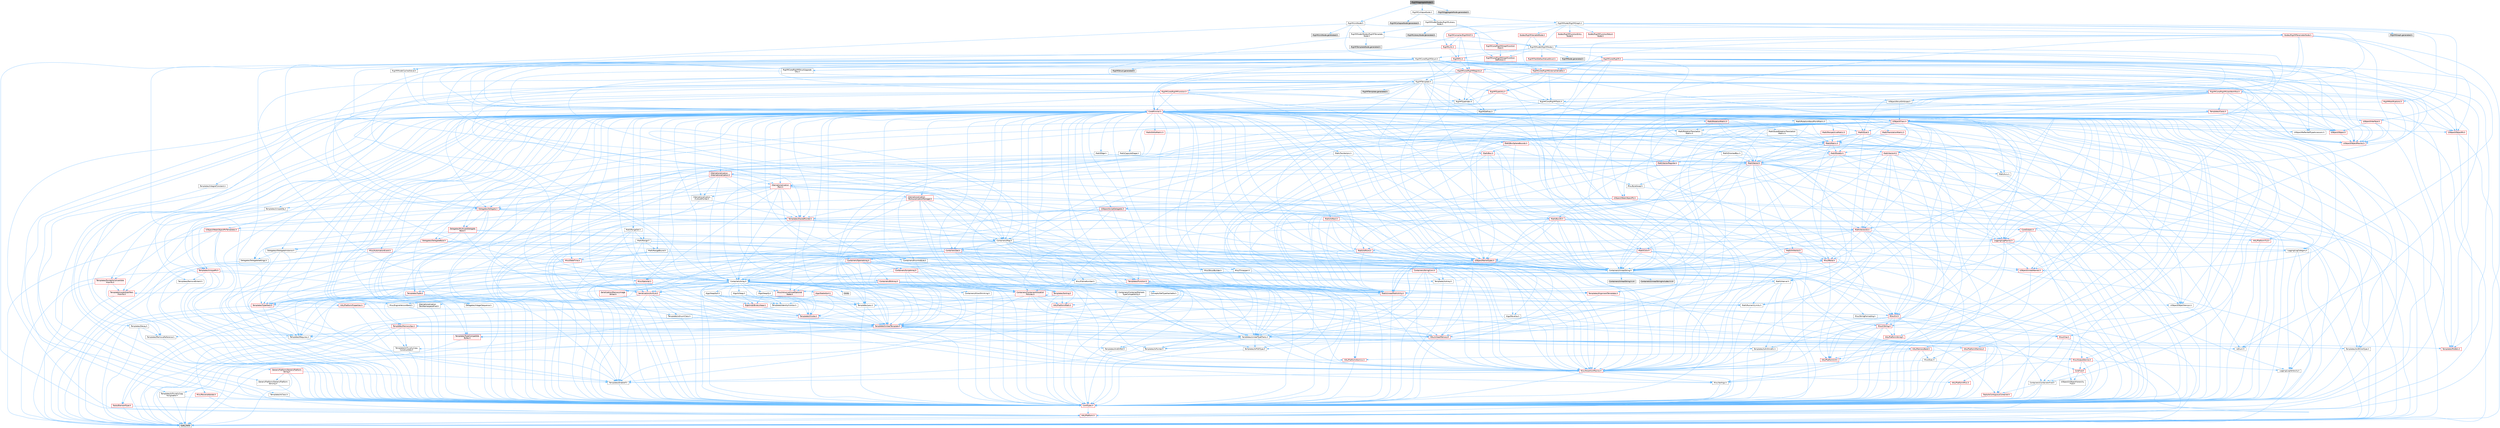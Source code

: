 digraph "RigVMAggregateNode.h"
{
 // INTERACTIVE_SVG=YES
 // LATEX_PDF_SIZE
  bgcolor="transparent";
  edge [fontname=Helvetica,fontsize=10,labelfontname=Helvetica,labelfontsize=10];
  node [fontname=Helvetica,fontsize=10,shape=box,height=0.2,width=0.4];
  Node1 [id="Node000001",label="RigVMAggregateNode.h",height=0.2,width=0.4,color="gray40", fillcolor="grey60", style="filled", fontcolor="black",tooltip=" "];
  Node1 -> Node2 [id="edge1_Node000001_Node000002",color="steelblue1",style="solid",tooltip=" "];
  Node2 [id="Node000002",label="RigVMUnitNode.h",height=0.2,width=0.4,color="grey40", fillcolor="white", style="filled",URL="$d1/dbc/RigVMUnitNode_8h.html",tooltip=" "];
  Node2 -> Node3 [id="edge2_Node000002_Node000003",color="steelblue1",style="solid",tooltip=" "];
  Node3 [id="Node000003",label="RigVMModel/Nodes/RigVMTemplate\lNode.h",height=0.2,width=0.4,color="grey40", fillcolor="white", style="filled",URL="$d3/d3f/RigVMTemplateNode_8h.html",tooltip=" "];
  Node3 -> Node4 [id="edge3_Node000003_Node000004",color="steelblue1",style="solid",tooltip=" "];
  Node4 [id="Node000004",label="RigVMModel/RigVMNode.h",height=0.2,width=0.4,color="grey40", fillcolor="white", style="filled",URL="$df/d31/RigVMNode_8h.html",tooltip=" "];
  Node4 -> Node5 [id="edge4_Node000004_Node000005",color="steelblue1",style="solid",tooltip=" "];
  Node5 [id="Node000005",label="RigVMPin.h",height=0.2,width=0.4,color="red", fillcolor="#FFF0F0", style="filled",URL="$d3/d56/RigVMPin_8h.html",tooltip=" "];
  Node5 -> Node6 [id="edge5_Node000005_Node000006",color="steelblue1",style="solid",tooltip=" "];
  Node6 [id="Node000006",label="CoreMinimal.h",height=0.2,width=0.4,color="red", fillcolor="#FFF0F0", style="filled",URL="$d7/d67/CoreMinimal_8h.html",tooltip=" "];
  Node6 -> Node7 [id="edge6_Node000006_Node000007",color="steelblue1",style="solid",tooltip=" "];
  Node7 [id="Node000007",label="CoreTypes.h",height=0.2,width=0.4,color="red", fillcolor="#FFF0F0", style="filled",URL="$dc/dec/CoreTypes_8h.html",tooltip=" "];
  Node7 -> Node8 [id="edge7_Node000007_Node000008",color="steelblue1",style="solid",tooltip=" "];
  Node8 [id="Node000008",label="HAL/Platform.h",height=0.2,width=0.4,color="red", fillcolor="#FFF0F0", style="filled",URL="$d9/dd0/Platform_8h.html",tooltip=" "];
  Node8 -> Node11 [id="edge8_Node000008_Node000011",color="steelblue1",style="solid",tooltip=" "];
  Node11 [id="Node000011",label="type_traits",height=0.2,width=0.4,color="grey60", fillcolor="#E0E0E0", style="filled",tooltip=" "];
  Node6 -> Node21 [id="edge9_Node000006_Node000021",color="steelblue1",style="solid",tooltip=" "];
  Node21 [id="Node000021",label="CoreFwd.h",height=0.2,width=0.4,color="red", fillcolor="#FFF0F0", style="filled",URL="$d1/d1e/CoreFwd_8h.html",tooltip=" "];
  Node21 -> Node7 [id="edge10_Node000021_Node000007",color="steelblue1",style="solid",tooltip=" "];
  Node21 -> Node22 [id="edge11_Node000021_Node000022",color="steelblue1",style="solid",tooltip=" "];
  Node22 [id="Node000022",label="Containers/ContainersFwd.h",height=0.2,width=0.4,color="grey40", fillcolor="white", style="filled",URL="$d4/d0a/ContainersFwd_8h.html",tooltip=" "];
  Node22 -> Node8 [id="edge12_Node000022_Node000008",color="steelblue1",style="solid",tooltip=" "];
  Node22 -> Node7 [id="edge13_Node000022_Node000007",color="steelblue1",style="solid",tooltip=" "];
  Node22 -> Node23 [id="edge14_Node000022_Node000023",color="steelblue1",style="solid",tooltip=" "];
  Node23 [id="Node000023",label="Traits/IsContiguousContainer.h",height=0.2,width=0.4,color="red", fillcolor="#FFF0F0", style="filled",URL="$d5/d3c/IsContiguousContainer_8h.html",tooltip=" "];
  Node23 -> Node7 [id="edge15_Node000023_Node000007",color="steelblue1",style="solid",tooltip=" "];
  Node21 -> Node27 [id="edge16_Node000021_Node000027",color="steelblue1",style="solid",tooltip=" "];
  Node27 [id="Node000027",label="UObject/UObjectHierarchy\lFwd.h",height=0.2,width=0.4,color="grey40", fillcolor="white", style="filled",URL="$d3/d13/UObjectHierarchyFwd_8h.html",tooltip=" "];
  Node6 -> Node27 [id="edge17_Node000006_Node000027",color="steelblue1",style="solid",tooltip=" "];
  Node6 -> Node22 [id="edge18_Node000006_Node000022",color="steelblue1",style="solid",tooltip=" "];
  Node6 -> Node28 [id="edge19_Node000006_Node000028",color="steelblue1",style="solid",tooltip=" "];
  Node28 [id="Node000028",label="Misc/VarArgs.h",height=0.2,width=0.4,color="grey40", fillcolor="white", style="filled",URL="$d5/d6f/VarArgs_8h.html",tooltip=" "];
  Node28 -> Node7 [id="edge20_Node000028_Node000007",color="steelblue1",style="solid",tooltip=" "];
  Node6 -> Node29 [id="edge21_Node000006_Node000029",color="steelblue1",style="solid",tooltip=" "];
  Node29 [id="Node000029",label="Logging/LogVerbosity.h",height=0.2,width=0.4,color="grey40", fillcolor="white", style="filled",URL="$d2/d8f/LogVerbosity_8h.html",tooltip=" "];
  Node29 -> Node7 [id="edge22_Node000029_Node000007",color="steelblue1",style="solid",tooltip=" "];
  Node6 -> Node30 [id="edge23_Node000006_Node000030",color="steelblue1",style="solid",tooltip=" "];
  Node30 [id="Node000030",label="Misc/OutputDevice.h",height=0.2,width=0.4,color="red", fillcolor="#FFF0F0", style="filled",URL="$d7/d32/OutputDevice_8h.html",tooltip=" "];
  Node30 -> Node21 [id="edge24_Node000030_Node000021",color="steelblue1",style="solid",tooltip=" "];
  Node30 -> Node7 [id="edge25_Node000030_Node000007",color="steelblue1",style="solid",tooltip=" "];
  Node30 -> Node29 [id="edge26_Node000030_Node000029",color="steelblue1",style="solid",tooltip=" "];
  Node30 -> Node28 [id="edge27_Node000030_Node000028",color="steelblue1",style="solid",tooltip=" "];
  Node6 -> Node36 [id="edge28_Node000006_Node000036",color="steelblue1",style="solid",tooltip=" "];
  Node36 [id="Node000036",label="HAL/PlatformCrt.h",height=0.2,width=0.4,color="red", fillcolor="#FFF0F0", style="filled",URL="$d8/d75/PlatformCrt_8h.html",tooltip=" "];
  Node6 -> Node46 [id="edge29_Node000006_Node000046",color="steelblue1",style="solid",tooltip=" "];
  Node46 [id="Node000046",label="HAL/PlatformMisc.h",height=0.2,width=0.4,color="red", fillcolor="#FFF0F0", style="filled",URL="$d0/df5/PlatformMisc_8h.html",tooltip=" "];
  Node46 -> Node7 [id="edge30_Node000046_Node000007",color="steelblue1",style="solid",tooltip=" "];
  Node6 -> Node65 [id="edge31_Node000006_Node000065",color="steelblue1",style="solid",tooltip=" "];
  Node65 [id="Node000065",label="Misc/AssertionMacros.h",height=0.2,width=0.4,color="red", fillcolor="#FFF0F0", style="filled",URL="$d0/dfa/AssertionMacros_8h.html",tooltip=" "];
  Node65 -> Node7 [id="edge32_Node000065_Node000007",color="steelblue1",style="solid",tooltip=" "];
  Node65 -> Node8 [id="edge33_Node000065_Node000008",color="steelblue1",style="solid",tooltip=" "];
  Node65 -> Node46 [id="edge34_Node000065_Node000046",color="steelblue1",style="solid",tooltip=" "];
  Node65 -> Node66 [id="edge35_Node000065_Node000066",color="steelblue1",style="solid",tooltip=" "];
  Node66 [id="Node000066",label="Templates/EnableIf.h",height=0.2,width=0.4,color="grey40", fillcolor="white", style="filled",URL="$d7/d60/EnableIf_8h.html",tooltip=" "];
  Node66 -> Node7 [id="edge36_Node000066_Node000007",color="steelblue1",style="solid",tooltip=" "];
  Node65 -> Node28 [id="edge37_Node000065_Node000028",color="steelblue1",style="solid",tooltip=" "];
  Node6 -> Node74 [id="edge38_Node000006_Node000074",color="steelblue1",style="solid",tooltip=" "];
  Node74 [id="Node000074",label="Templates/IsPointer.h",height=0.2,width=0.4,color="grey40", fillcolor="white", style="filled",URL="$d7/d05/IsPointer_8h.html",tooltip=" "];
  Node74 -> Node7 [id="edge39_Node000074_Node000007",color="steelblue1",style="solid",tooltip=" "];
  Node6 -> Node75 [id="edge40_Node000006_Node000075",color="steelblue1",style="solid",tooltip=" "];
  Node75 [id="Node000075",label="HAL/PlatformMemory.h",height=0.2,width=0.4,color="red", fillcolor="#FFF0F0", style="filled",URL="$de/d68/PlatformMemory_8h.html",tooltip=" "];
  Node75 -> Node7 [id="edge41_Node000075_Node000007",color="steelblue1",style="solid",tooltip=" "];
  Node6 -> Node58 [id="edge42_Node000006_Node000058",color="steelblue1",style="solid",tooltip=" "];
  Node58 [id="Node000058",label="HAL/PlatformAtomics.h",height=0.2,width=0.4,color="red", fillcolor="#FFF0F0", style="filled",URL="$d3/d36/PlatformAtomics_8h.html",tooltip=" "];
  Node58 -> Node7 [id="edge43_Node000058_Node000007",color="steelblue1",style="solid",tooltip=" "];
  Node6 -> Node80 [id="edge44_Node000006_Node000080",color="steelblue1",style="solid",tooltip=" "];
  Node80 [id="Node000080",label="Misc/Exec.h",height=0.2,width=0.4,color="grey40", fillcolor="white", style="filled",URL="$de/ddb/Exec_8h.html",tooltip=" "];
  Node80 -> Node7 [id="edge45_Node000080_Node000007",color="steelblue1",style="solid",tooltip=" "];
  Node80 -> Node65 [id="edge46_Node000080_Node000065",color="steelblue1",style="solid",tooltip=" "];
  Node6 -> Node81 [id="edge47_Node000006_Node000081",color="steelblue1",style="solid",tooltip=" "];
  Node81 [id="Node000081",label="HAL/MemoryBase.h",height=0.2,width=0.4,color="red", fillcolor="#FFF0F0", style="filled",URL="$d6/d9f/MemoryBase_8h.html",tooltip=" "];
  Node81 -> Node7 [id="edge48_Node000081_Node000007",color="steelblue1",style="solid",tooltip=" "];
  Node81 -> Node58 [id="edge49_Node000081_Node000058",color="steelblue1",style="solid",tooltip=" "];
  Node81 -> Node36 [id="edge50_Node000081_Node000036",color="steelblue1",style="solid",tooltip=" "];
  Node81 -> Node80 [id="edge51_Node000081_Node000080",color="steelblue1",style="solid",tooltip=" "];
  Node81 -> Node30 [id="edge52_Node000081_Node000030",color="steelblue1",style="solid",tooltip=" "];
  Node6 -> Node91 [id="edge53_Node000006_Node000091",color="steelblue1",style="solid",tooltip=" "];
  Node91 [id="Node000091",label="HAL/UnrealMemory.h",height=0.2,width=0.4,color="red", fillcolor="#FFF0F0", style="filled",URL="$d9/d96/UnrealMemory_8h.html",tooltip=" "];
  Node91 -> Node7 [id="edge54_Node000091_Node000007",color="steelblue1",style="solid",tooltip=" "];
  Node91 -> Node81 [id="edge55_Node000091_Node000081",color="steelblue1",style="solid",tooltip=" "];
  Node91 -> Node75 [id="edge56_Node000091_Node000075",color="steelblue1",style="solid",tooltip=" "];
  Node91 -> Node74 [id="edge57_Node000091_Node000074",color="steelblue1",style="solid",tooltip=" "];
  Node6 -> Node93 [id="edge58_Node000006_Node000093",color="steelblue1",style="solid",tooltip=" "];
  Node93 [id="Node000093",label="Templates/IsArithmetic.h",height=0.2,width=0.4,color="grey40", fillcolor="white", style="filled",URL="$d2/d5d/IsArithmetic_8h.html",tooltip=" "];
  Node93 -> Node7 [id="edge59_Node000093_Node000007",color="steelblue1",style="solid",tooltip=" "];
  Node6 -> Node87 [id="edge60_Node000006_Node000087",color="steelblue1",style="solid",tooltip=" "];
  Node87 [id="Node000087",label="Templates/AndOrNot.h",height=0.2,width=0.4,color="grey40", fillcolor="white", style="filled",URL="$db/d0a/AndOrNot_8h.html",tooltip=" "];
  Node87 -> Node7 [id="edge61_Node000087_Node000007",color="steelblue1",style="solid",tooltip=" "];
  Node6 -> Node94 [id="edge62_Node000006_Node000094",color="steelblue1",style="solid",tooltip=" "];
  Node94 [id="Node000094",label="Templates/IsPODType.h",height=0.2,width=0.4,color="grey40", fillcolor="white", style="filled",URL="$d7/db1/IsPODType_8h.html",tooltip=" "];
  Node94 -> Node7 [id="edge63_Node000094_Node000007",color="steelblue1",style="solid",tooltip=" "];
  Node6 -> Node95 [id="edge64_Node000006_Node000095",color="steelblue1",style="solid",tooltip=" "];
  Node95 [id="Node000095",label="Templates/IsUECoreType.h",height=0.2,width=0.4,color="grey40", fillcolor="white", style="filled",URL="$d1/db8/IsUECoreType_8h.html",tooltip=" "];
  Node95 -> Node7 [id="edge65_Node000095_Node000007",color="steelblue1",style="solid",tooltip=" "];
  Node95 -> Node11 [id="edge66_Node000095_Node000011",color="steelblue1",style="solid",tooltip=" "];
  Node6 -> Node88 [id="edge67_Node000006_Node000088",color="steelblue1",style="solid",tooltip=" "];
  Node88 [id="Node000088",label="Templates/IsTriviallyCopy\lConstructible.h",height=0.2,width=0.4,color="grey40", fillcolor="white", style="filled",URL="$d3/d78/IsTriviallyCopyConstructible_8h.html",tooltip=" "];
  Node88 -> Node7 [id="edge68_Node000088_Node000007",color="steelblue1",style="solid",tooltip=" "];
  Node88 -> Node11 [id="edge69_Node000088_Node000011",color="steelblue1",style="solid",tooltip=" "];
  Node6 -> Node96 [id="edge70_Node000006_Node000096",color="steelblue1",style="solid",tooltip=" "];
  Node96 [id="Node000096",label="Templates/UnrealTypeTraits.h",height=0.2,width=0.4,color="grey40", fillcolor="white", style="filled",URL="$d2/d2d/UnrealTypeTraits_8h.html",tooltip=" "];
  Node96 -> Node7 [id="edge71_Node000096_Node000007",color="steelblue1",style="solid",tooltip=" "];
  Node96 -> Node74 [id="edge72_Node000096_Node000074",color="steelblue1",style="solid",tooltip=" "];
  Node96 -> Node65 [id="edge73_Node000096_Node000065",color="steelblue1",style="solid",tooltip=" "];
  Node96 -> Node87 [id="edge74_Node000096_Node000087",color="steelblue1",style="solid",tooltip=" "];
  Node96 -> Node66 [id="edge75_Node000096_Node000066",color="steelblue1",style="solid",tooltip=" "];
  Node96 -> Node93 [id="edge76_Node000096_Node000093",color="steelblue1",style="solid",tooltip=" "];
  Node96 -> Node33 [id="edge77_Node000096_Node000033",color="steelblue1",style="solid",tooltip=" "];
  Node33 [id="Node000033",label="IsEnum.h",height=0.2,width=0.4,color="grey40", fillcolor="white", style="filled",URL="$d4/de5/IsEnum_8h.html",tooltip=" "];
  Node96 -> Node97 [id="edge78_Node000096_Node000097",color="steelblue1",style="solid",tooltip=" "];
  Node97 [id="Node000097",label="Templates/Models.h",height=0.2,width=0.4,color="red", fillcolor="#FFF0F0", style="filled",URL="$d3/d0c/Models_8h.html",tooltip=" "];
  Node96 -> Node94 [id="edge79_Node000096_Node000094",color="steelblue1",style="solid",tooltip=" "];
  Node96 -> Node95 [id="edge80_Node000096_Node000095",color="steelblue1",style="solid",tooltip=" "];
  Node96 -> Node88 [id="edge81_Node000096_Node000088",color="steelblue1",style="solid",tooltip=" "];
  Node6 -> Node66 [id="edge82_Node000006_Node000066",color="steelblue1",style="solid",tooltip=" "];
  Node6 -> Node98 [id="edge83_Node000006_Node000098",color="steelblue1",style="solid",tooltip=" "];
  Node98 [id="Node000098",label="Templates/RemoveReference.h",height=0.2,width=0.4,color="grey40", fillcolor="white", style="filled",URL="$da/dbe/RemoveReference_8h.html",tooltip=" "];
  Node98 -> Node7 [id="edge84_Node000098_Node000007",color="steelblue1",style="solid",tooltip=" "];
  Node6 -> Node99 [id="edge85_Node000006_Node000099",color="steelblue1",style="solid",tooltip=" "];
  Node99 [id="Node000099",label="Templates/IntegralConstant.h",height=0.2,width=0.4,color="grey40", fillcolor="white", style="filled",URL="$db/d1b/IntegralConstant_8h.html",tooltip=" "];
  Node99 -> Node7 [id="edge86_Node000099_Node000007",color="steelblue1",style="solid",tooltip=" "];
  Node6 -> Node100 [id="edge87_Node000006_Node000100",color="steelblue1",style="solid",tooltip=" "];
  Node100 [id="Node000100",label="Templates/IsClass.h",height=0.2,width=0.4,color="grey40", fillcolor="white", style="filled",URL="$db/dcb/IsClass_8h.html",tooltip=" "];
  Node100 -> Node7 [id="edge88_Node000100_Node000007",color="steelblue1",style="solid",tooltip=" "];
  Node6 -> Node101 [id="edge89_Node000006_Node000101",color="steelblue1",style="solid",tooltip=" "];
  Node101 [id="Node000101",label="Templates/TypeCompatible\lBytes.h",height=0.2,width=0.4,color="red", fillcolor="#FFF0F0", style="filled",URL="$df/d0a/TypeCompatibleBytes_8h.html",tooltip=" "];
  Node101 -> Node7 [id="edge90_Node000101_Node000007",color="steelblue1",style="solid",tooltip=" "];
  Node101 -> Node11 [id="edge91_Node000101_Node000011",color="steelblue1",style="solid",tooltip=" "];
  Node6 -> Node23 [id="edge92_Node000006_Node000023",color="steelblue1",style="solid",tooltip=" "];
  Node6 -> Node102 [id="edge93_Node000006_Node000102",color="steelblue1",style="solid",tooltip=" "];
  Node102 [id="Node000102",label="Templates/UnrealTemplate.h",height=0.2,width=0.4,color="red", fillcolor="#FFF0F0", style="filled",URL="$d4/d24/UnrealTemplate_8h.html",tooltip=" "];
  Node102 -> Node7 [id="edge94_Node000102_Node000007",color="steelblue1",style="solid",tooltip=" "];
  Node102 -> Node74 [id="edge95_Node000102_Node000074",color="steelblue1",style="solid",tooltip=" "];
  Node102 -> Node91 [id="edge96_Node000102_Node000091",color="steelblue1",style="solid",tooltip=" "];
  Node102 -> Node96 [id="edge97_Node000102_Node000096",color="steelblue1",style="solid",tooltip=" "];
  Node102 -> Node98 [id="edge98_Node000102_Node000098",color="steelblue1",style="solid",tooltip=" "];
  Node102 -> Node68 [id="edge99_Node000102_Node000068",color="steelblue1",style="solid",tooltip=" "];
  Node68 [id="Node000068",label="Templates/Requires.h",height=0.2,width=0.4,color="grey40", fillcolor="white", style="filled",URL="$dc/d96/Requires_8h.html",tooltip=" "];
  Node68 -> Node66 [id="edge100_Node000068_Node000066",color="steelblue1",style="solid",tooltip=" "];
  Node68 -> Node11 [id="edge101_Node000068_Node000011",color="steelblue1",style="solid",tooltip=" "];
  Node102 -> Node101 [id="edge102_Node000102_Node000101",color="steelblue1",style="solid",tooltip=" "];
  Node102 -> Node23 [id="edge103_Node000102_Node000023",color="steelblue1",style="solid",tooltip=" "];
  Node102 -> Node11 [id="edge104_Node000102_Node000011",color="steelblue1",style="solid",tooltip=" "];
  Node6 -> Node51 [id="edge105_Node000006_Node000051",color="steelblue1",style="solid",tooltip=" "];
  Node51 [id="Node000051",label="Math/NumericLimits.h",height=0.2,width=0.4,color="grey40", fillcolor="white", style="filled",URL="$df/d1b/NumericLimits_8h.html",tooltip=" "];
  Node51 -> Node7 [id="edge106_Node000051_Node000007",color="steelblue1",style="solid",tooltip=" "];
  Node6 -> Node106 [id="edge107_Node000006_Node000106",color="steelblue1",style="solid",tooltip=" "];
  Node106 [id="Node000106",label="HAL/PlatformMath.h",height=0.2,width=0.4,color="red", fillcolor="#FFF0F0", style="filled",URL="$dc/d53/PlatformMath_8h.html",tooltip=" "];
  Node106 -> Node7 [id="edge108_Node000106_Node000007",color="steelblue1",style="solid",tooltip=" "];
  Node6 -> Node89 [id="edge109_Node000006_Node000089",color="steelblue1",style="solid",tooltip=" "];
  Node89 [id="Node000089",label="Templates/IsTriviallyCopy\lAssignable.h",height=0.2,width=0.4,color="grey40", fillcolor="white", style="filled",URL="$d2/df2/IsTriviallyCopyAssignable_8h.html",tooltip=" "];
  Node89 -> Node7 [id="edge110_Node000089_Node000007",color="steelblue1",style="solid",tooltip=" "];
  Node89 -> Node11 [id="edge111_Node000089_Node000011",color="steelblue1",style="solid",tooltip=" "];
  Node6 -> Node114 [id="edge112_Node000006_Node000114",color="steelblue1",style="solid",tooltip=" "];
  Node114 [id="Node000114",label="Templates/MemoryOps.h",height=0.2,width=0.4,color="red", fillcolor="#FFF0F0", style="filled",URL="$db/dea/MemoryOps_8h.html",tooltip=" "];
  Node114 -> Node7 [id="edge113_Node000114_Node000007",color="steelblue1",style="solid",tooltip=" "];
  Node114 -> Node91 [id="edge114_Node000114_Node000091",color="steelblue1",style="solid",tooltip=" "];
  Node114 -> Node89 [id="edge115_Node000114_Node000089",color="steelblue1",style="solid",tooltip=" "];
  Node114 -> Node88 [id="edge116_Node000114_Node000088",color="steelblue1",style="solid",tooltip=" "];
  Node114 -> Node68 [id="edge117_Node000114_Node000068",color="steelblue1",style="solid",tooltip=" "];
  Node114 -> Node96 [id="edge118_Node000114_Node000096",color="steelblue1",style="solid",tooltip=" "];
  Node114 -> Node11 [id="edge119_Node000114_Node000011",color="steelblue1",style="solid",tooltip=" "];
  Node6 -> Node115 [id="edge120_Node000006_Node000115",color="steelblue1",style="solid",tooltip=" "];
  Node115 [id="Node000115",label="Containers/ContainerAllocation\lPolicies.h",height=0.2,width=0.4,color="red", fillcolor="#FFF0F0", style="filled",URL="$d7/dff/ContainerAllocationPolicies_8h.html",tooltip=" "];
  Node115 -> Node7 [id="edge121_Node000115_Node000007",color="steelblue1",style="solid",tooltip=" "];
  Node115 -> Node115 [id="edge122_Node000115_Node000115",color="steelblue1",style="solid",tooltip=" "];
  Node115 -> Node106 [id="edge123_Node000115_Node000106",color="steelblue1",style="solid",tooltip=" "];
  Node115 -> Node91 [id="edge124_Node000115_Node000091",color="steelblue1",style="solid",tooltip=" "];
  Node115 -> Node51 [id="edge125_Node000115_Node000051",color="steelblue1",style="solid",tooltip=" "];
  Node115 -> Node65 [id="edge126_Node000115_Node000065",color="steelblue1",style="solid",tooltip=" "];
  Node115 -> Node114 [id="edge127_Node000115_Node000114",color="steelblue1",style="solid",tooltip=" "];
  Node115 -> Node101 [id="edge128_Node000115_Node000101",color="steelblue1",style="solid",tooltip=" "];
  Node115 -> Node11 [id="edge129_Node000115_Node000011",color="steelblue1",style="solid",tooltip=" "];
  Node6 -> Node118 [id="edge130_Node000006_Node000118",color="steelblue1",style="solid",tooltip=" "];
  Node118 [id="Node000118",label="Templates/IsEnumClass.h",height=0.2,width=0.4,color="grey40", fillcolor="white", style="filled",URL="$d7/d15/IsEnumClass_8h.html",tooltip=" "];
  Node118 -> Node7 [id="edge131_Node000118_Node000007",color="steelblue1",style="solid",tooltip=" "];
  Node118 -> Node87 [id="edge132_Node000118_Node000087",color="steelblue1",style="solid",tooltip=" "];
  Node6 -> Node119 [id="edge133_Node000006_Node000119",color="steelblue1",style="solid",tooltip=" "];
  Node119 [id="Node000119",label="HAL/PlatformProperties.h",height=0.2,width=0.4,color="red", fillcolor="#FFF0F0", style="filled",URL="$d9/db0/PlatformProperties_8h.html",tooltip=" "];
  Node119 -> Node7 [id="edge134_Node000119_Node000007",color="steelblue1",style="solid",tooltip=" "];
  Node6 -> Node122 [id="edge135_Node000006_Node000122",color="steelblue1",style="solid",tooltip=" "];
  Node122 [id="Node000122",label="Misc/EngineVersionBase.h",height=0.2,width=0.4,color="grey40", fillcolor="white", style="filled",URL="$d5/d2b/EngineVersionBase_8h.html",tooltip=" "];
  Node122 -> Node7 [id="edge136_Node000122_Node000007",color="steelblue1",style="solid",tooltip=" "];
  Node6 -> Node123 [id="edge137_Node000006_Node000123",color="steelblue1",style="solid",tooltip=" "];
  Node123 [id="Node000123",label="Internationalization\l/TextNamespaceFwd.h",height=0.2,width=0.4,color="grey40", fillcolor="white", style="filled",URL="$d8/d97/TextNamespaceFwd_8h.html",tooltip=" "];
  Node123 -> Node7 [id="edge138_Node000123_Node000007",color="steelblue1",style="solid",tooltip=" "];
  Node6 -> Node124 [id="edge139_Node000006_Node000124",color="steelblue1",style="solid",tooltip=" "];
  Node124 [id="Node000124",label="Serialization/Archive.h",height=0.2,width=0.4,color="red", fillcolor="#FFF0F0", style="filled",URL="$d7/d3b/Archive_8h.html",tooltip=" "];
  Node124 -> Node21 [id="edge140_Node000124_Node000021",color="steelblue1",style="solid",tooltip=" "];
  Node124 -> Node7 [id="edge141_Node000124_Node000007",color="steelblue1",style="solid",tooltip=" "];
  Node124 -> Node119 [id="edge142_Node000124_Node000119",color="steelblue1",style="solid",tooltip=" "];
  Node124 -> Node123 [id="edge143_Node000124_Node000123",color="steelblue1",style="solid",tooltip=" "];
  Node124 -> Node65 [id="edge144_Node000124_Node000065",color="steelblue1",style="solid",tooltip=" "];
  Node124 -> Node122 [id="edge145_Node000124_Node000122",color="steelblue1",style="solid",tooltip=" "];
  Node124 -> Node28 [id="edge146_Node000124_Node000028",color="steelblue1",style="solid",tooltip=" "];
  Node124 -> Node66 [id="edge147_Node000124_Node000066",color="steelblue1",style="solid",tooltip=" "];
  Node124 -> Node118 [id="edge148_Node000124_Node000118",color="steelblue1",style="solid",tooltip=" "];
  Node124 -> Node102 [id="edge149_Node000124_Node000102",color="steelblue1",style="solid",tooltip=" "];
  Node124 -> Node127 [id="edge150_Node000124_Node000127",color="steelblue1",style="solid",tooltip=" "];
  Node127 [id="Node000127",label="UObject/ObjectVersion.h",height=0.2,width=0.4,color="grey40", fillcolor="white", style="filled",URL="$da/d63/ObjectVersion_8h.html",tooltip=" "];
  Node127 -> Node7 [id="edge151_Node000127_Node000007",color="steelblue1",style="solid",tooltip=" "];
  Node6 -> Node128 [id="edge152_Node000006_Node000128",color="steelblue1",style="solid",tooltip=" "];
  Node128 [id="Node000128",label="Templates/Less.h",height=0.2,width=0.4,color="grey40", fillcolor="white", style="filled",URL="$de/dc8/Less_8h.html",tooltip=" "];
  Node128 -> Node7 [id="edge153_Node000128_Node000007",color="steelblue1",style="solid",tooltip=" "];
  Node128 -> Node102 [id="edge154_Node000128_Node000102",color="steelblue1",style="solid",tooltip=" "];
  Node6 -> Node129 [id="edge155_Node000006_Node000129",color="steelblue1",style="solid",tooltip=" "];
  Node129 [id="Node000129",label="Templates/Sorting.h",height=0.2,width=0.4,color="red", fillcolor="#FFF0F0", style="filled",URL="$d3/d9e/Sorting_8h.html",tooltip=" "];
  Node129 -> Node7 [id="edge156_Node000129_Node000007",color="steelblue1",style="solid",tooltip=" "];
  Node129 -> Node106 [id="edge157_Node000129_Node000106",color="steelblue1",style="solid",tooltip=" "];
  Node129 -> Node128 [id="edge158_Node000129_Node000128",color="steelblue1",style="solid",tooltip=" "];
  Node6 -> Node140 [id="edge159_Node000006_Node000140",color="steelblue1",style="solid",tooltip=" "];
  Node140 [id="Node000140",label="Misc/Char.h",height=0.2,width=0.4,color="red", fillcolor="#FFF0F0", style="filled",URL="$d0/d58/Char_8h.html",tooltip=" "];
  Node140 -> Node7 [id="edge160_Node000140_Node000007",color="steelblue1",style="solid",tooltip=" "];
  Node140 -> Node11 [id="edge161_Node000140_Node000011",color="steelblue1",style="solid",tooltip=" "];
  Node6 -> Node143 [id="edge162_Node000006_Node000143",color="steelblue1",style="solid",tooltip=" "];
  Node143 [id="Node000143",label="GenericPlatform/GenericPlatform\lStricmp.h",height=0.2,width=0.4,color="grey40", fillcolor="white", style="filled",URL="$d2/d86/GenericPlatformStricmp_8h.html",tooltip=" "];
  Node143 -> Node7 [id="edge163_Node000143_Node000007",color="steelblue1",style="solid",tooltip=" "];
  Node6 -> Node144 [id="edge164_Node000006_Node000144",color="steelblue1",style="solid",tooltip=" "];
  Node144 [id="Node000144",label="GenericPlatform/GenericPlatform\lString.h",height=0.2,width=0.4,color="red", fillcolor="#FFF0F0", style="filled",URL="$dd/d20/GenericPlatformString_8h.html",tooltip=" "];
  Node144 -> Node7 [id="edge165_Node000144_Node000007",color="steelblue1",style="solid",tooltip=" "];
  Node144 -> Node143 [id="edge166_Node000144_Node000143",color="steelblue1",style="solid",tooltip=" "];
  Node144 -> Node66 [id="edge167_Node000144_Node000066",color="steelblue1",style="solid",tooltip=" "];
  Node144 -> Node11 [id="edge168_Node000144_Node000011",color="steelblue1",style="solid",tooltip=" "];
  Node6 -> Node77 [id="edge169_Node000006_Node000077",color="steelblue1",style="solid",tooltip=" "];
  Node77 [id="Node000077",label="HAL/PlatformString.h",height=0.2,width=0.4,color="red", fillcolor="#FFF0F0", style="filled",URL="$db/db5/PlatformString_8h.html",tooltip=" "];
  Node77 -> Node7 [id="edge170_Node000077_Node000007",color="steelblue1",style="solid",tooltip=" "];
  Node6 -> Node147 [id="edge171_Node000006_Node000147",color="steelblue1",style="solid",tooltip=" "];
  Node147 [id="Node000147",label="Misc/CString.h",height=0.2,width=0.4,color="red", fillcolor="#FFF0F0", style="filled",URL="$d2/d49/CString_8h.html",tooltip=" "];
  Node147 -> Node7 [id="edge172_Node000147_Node000007",color="steelblue1",style="solid",tooltip=" "];
  Node147 -> Node36 [id="edge173_Node000147_Node000036",color="steelblue1",style="solid",tooltip=" "];
  Node147 -> Node77 [id="edge174_Node000147_Node000077",color="steelblue1",style="solid",tooltip=" "];
  Node147 -> Node65 [id="edge175_Node000147_Node000065",color="steelblue1",style="solid",tooltip=" "];
  Node147 -> Node140 [id="edge176_Node000147_Node000140",color="steelblue1",style="solid",tooltip=" "];
  Node147 -> Node28 [id="edge177_Node000147_Node000028",color="steelblue1",style="solid",tooltip=" "];
  Node6 -> Node148 [id="edge178_Node000006_Node000148",color="steelblue1",style="solid",tooltip=" "];
  Node148 [id="Node000148",label="Misc/Crc.h",height=0.2,width=0.4,color="red", fillcolor="#FFF0F0", style="filled",URL="$d4/dd2/Crc_8h.html",tooltip=" "];
  Node148 -> Node7 [id="edge179_Node000148_Node000007",color="steelblue1",style="solid",tooltip=" "];
  Node148 -> Node77 [id="edge180_Node000148_Node000077",color="steelblue1",style="solid",tooltip=" "];
  Node148 -> Node65 [id="edge181_Node000148_Node000065",color="steelblue1",style="solid",tooltip=" "];
  Node148 -> Node147 [id="edge182_Node000148_Node000147",color="steelblue1",style="solid",tooltip=" "];
  Node148 -> Node140 [id="edge183_Node000148_Node000140",color="steelblue1",style="solid",tooltip=" "];
  Node148 -> Node96 [id="edge184_Node000148_Node000096",color="steelblue1",style="solid",tooltip=" "];
  Node6 -> Node139 [id="edge185_Node000006_Node000139",color="steelblue1",style="solid",tooltip=" "];
  Node139 [id="Node000139",label="Math/UnrealMathUtility.h",height=0.2,width=0.4,color="red", fillcolor="#FFF0F0", style="filled",URL="$db/db8/UnrealMathUtility_8h.html",tooltip=" "];
  Node139 -> Node7 [id="edge186_Node000139_Node000007",color="steelblue1",style="solid",tooltip=" "];
  Node139 -> Node65 [id="edge187_Node000139_Node000065",color="steelblue1",style="solid",tooltip=" "];
  Node139 -> Node106 [id="edge188_Node000139_Node000106",color="steelblue1",style="solid",tooltip=" "];
  Node139 -> Node68 [id="edge189_Node000139_Node000068",color="steelblue1",style="solid",tooltip=" "];
  Node6 -> Node149 [id="edge190_Node000006_Node000149",color="steelblue1",style="solid",tooltip=" "];
  Node149 [id="Node000149",label="Containers/UnrealString.h",height=0.2,width=0.4,color="grey40", fillcolor="white", style="filled",URL="$d5/dba/UnrealString_8h.html",tooltip=" "];
  Node149 -> Node150 [id="edge191_Node000149_Node000150",color="steelblue1",style="solid",tooltip=" "];
  Node150 [id="Node000150",label="Containers/UnrealStringIncludes.h.inl",height=0.2,width=0.4,color="grey60", fillcolor="#E0E0E0", style="filled",tooltip=" "];
  Node149 -> Node151 [id="edge192_Node000149_Node000151",color="steelblue1",style="solid",tooltip=" "];
  Node151 [id="Node000151",label="Containers/UnrealString.h.inl",height=0.2,width=0.4,color="grey60", fillcolor="#E0E0E0", style="filled",tooltip=" "];
  Node149 -> Node152 [id="edge193_Node000149_Node000152",color="steelblue1",style="solid",tooltip=" "];
  Node152 [id="Node000152",label="Misc/StringFormatArg.h",height=0.2,width=0.4,color="grey40", fillcolor="white", style="filled",URL="$d2/d16/StringFormatArg_8h.html",tooltip=" "];
  Node152 -> Node22 [id="edge194_Node000152_Node000022",color="steelblue1",style="solid",tooltip=" "];
  Node6 -> Node153 [id="edge195_Node000006_Node000153",color="steelblue1",style="solid",tooltip=" "];
  Node153 [id="Node000153",label="Containers/Array.h",height=0.2,width=0.4,color="grey40", fillcolor="white", style="filled",URL="$df/dd0/Array_8h.html",tooltip=" "];
  Node153 -> Node7 [id="edge196_Node000153_Node000007",color="steelblue1",style="solid",tooltip=" "];
  Node153 -> Node65 [id="edge197_Node000153_Node000065",color="steelblue1",style="solid",tooltip=" "];
  Node153 -> Node154 [id="edge198_Node000153_Node000154",color="steelblue1",style="solid",tooltip=" "];
  Node154 [id="Node000154",label="Misc/IntrusiveUnsetOptional\lState.h",height=0.2,width=0.4,color="red", fillcolor="#FFF0F0", style="filled",URL="$d2/d0a/IntrusiveUnsetOptionalState_8h.html",tooltip=" "];
  Node153 -> Node156 [id="edge199_Node000153_Node000156",color="steelblue1",style="solid",tooltip=" "];
  Node156 [id="Node000156",label="Misc/ReverseIterate.h",height=0.2,width=0.4,color="red", fillcolor="#FFF0F0", style="filled",URL="$db/de3/ReverseIterate_8h.html",tooltip=" "];
  Node156 -> Node8 [id="edge200_Node000156_Node000008",color="steelblue1",style="solid",tooltip=" "];
  Node153 -> Node91 [id="edge201_Node000153_Node000091",color="steelblue1",style="solid",tooltip=" "];
  Node153 -> Node96 [id="edge202_Node000153_Node000096",color="steelblue1",style="solid",tooltip=" "];
  Node153 -> Node102 [id="edge203_Node000153_Node000102",color="steelblue1",style="solid",tooltip=" "];
  Node153 -> Node158 [id="edge204_Node000153_Node000158",color="steelblue1",style="solid",tooltip=" "];
  Node158 [id="Node000158",label="Containers/AllowShrinking.h",height=0.2,width=0.4,color="grey40", fillcolor="white", style="filled",URL="$d7/d1a/AllowShrinking_8h.html",tooltip=" "];
  Node158 -> Node7 [id="edge205_Node000158_Node000007",color="steelblue1",style="solid",tooltip=" "];
  Node153 -> Node115 [id="edge206_Node000153_Node000115",color="steelblue1",style="solid",tooltip=" "];
  Node153 -> Node159 [id="edge207_Node000153_Node000159",color="steelblue1",style="solid",tooltip=" "];
  Node159 [id="Node000159",label="Containers/ContainerElement\lTypeCompatibility.h",height=0.2,width=0.4,color="grey40", fillcolor="white", style="filled",URL="$df/ddf/ContainerElementTypeCompatibility_8h.html",tooltip=" "];
  Node159 -> Node7 [id="edge208_Node000159_Node000007",color="steelblue1",style="solid",tooltip=" "];
  Node159 -> Node96 [id="edge209_Node000159_Node000096",color="steelblue1",style="solid",tooltip=" "];
  Node153 -> Node124 [id="edge210_Node000153_Node000124",color="steelblue1",style="solid",tooltip=" "];
  Node153 -> Node160 [id="edge211_Node000153_Node000160",color="steelblue1",style="solid",tooltip=" "];
  Node160 [id="Node000160",label="Serialization/MemoryImage\lWriter.h",height=0.2,width=0.4,color="red", fillcolor="#FFF0F0", style="filled",URL="$d0/d08/MemoryImageWriter_8h.html",tooltip=" "];
  Node160 -> Node7 [id="edge212_Node000160_Node000007",color="steelblue1",style="solid",tooltip=" "];
  Node153 -> Node169 [id="edge213_Node000153_Node000169",color="steelblue1",style="solid",tooltip=" "];
  Node169 [id="Node000169",label="Algo/Heapify.h",height=0.2,width=0.4,color="grey40", fillcolor="white", style="filled",URL="$d0/d2a/Heapify_8h.html",tooltip=" "];
  Node169 -> Node136 [id="edge214_Node000169_Node000136",color="steelblue1",style="solid",tooltip=" "];
  Node136 [id="Node000136",label="Algo/Impl/BinaryHeap.h",height=0.2,width=0.4,color="red", fillcolor="#FFF0F0", style="filled",URL="$d7/da3/Algo_2Impl_2BinaryHeap_8h.html",tooltip=" "];
  Node136 -> Node132 [id="edge215_Node000136_Node000132",color="steelblue1",style="solid",tooltip=" "];
  Node132 [id="Node000132",label="Templates/Invoke.h",height=0.2,width=0.4,color="red", fillcolor="#FFF0F0", style="filled",URL="$d7/deb/Invoke_8h.html",tooltip=" "];
  Node132 -> Node7 [id="edge216_Node000132_Node000007",color="steelblue1",style="solid",tooltip=" "];
  Node132 -> Node102 [id="edge217_Node000132_Node000102",color="steelblue1",style="solid",tooltip=" "];
  Node132 -> Node11 [id="edge218_Node000132_Node000011",color="steelblue1",style="solid",tooltip=" "];
  Node136 -> Node11 [id="edge219_Node000136_Node000011",color="steelblue1",style="solid",tooltip=" "];
  Node169 -> Node131 [id="edge220_Node000169_Node000131",color="steelblue1",style="solid",tooltip=" "];
  Node131 [id="Node000131",label="Templates/IdentityFunctor.h",height=0.2,width=0.4,color="grey40", fillcolor="white", style="filled",URL="$d7/d2e/IdentityFunctor_8h.html",tooltip=" "];
  Node131 -> Node8 [id="edge221_Node000131_Node000008",color="steelblue1",style="solid",tooltip=" "];
  Node169 -> Node132 [id="edge222_Node000169_Node000132",color="steelblue1",style="solid",tooltip=" "];
  Node169 -> Node128 [id="edge223_Node000169_Node000128",color="steelblue1",style="solid",tooltip=" "];
  Node169 -> Node102 [id="edge224_Node000169_Node000102",color="steelblue1",style="solid",tooltip=" "];
  Node153 -> Node170 [id="edge225_Node000153_Node000170",color="steelblue1",style="solid",tooltip=" "];
  Node170 [id="Node000170",label="Algo/HeapSort.h",height=0.2,width=0.4,color="grey40", fillcolor="white", style="filled",URL="$d3/d92/HeapSort_8h.html",tooltip=" "];
  Node170 -> Node136 [id="edge226_Node000170_Node000136",color="steelblue1",style="solid",tooltip=" "];
  Node170 -> Node131 [id="edge227_Node000170_Node000131",color="steelblue1",style="solid",tooltip=" "];
  Node170 -> Node128 [id="edge228_Node000170_Node000128",color="steelblue1",style="solid",tooltip=" "];
  Node170 -> Node102 [id="edge229_Node000170_Node000102",color="steelblue1",style="solid",tooltip=" "];
  Node153 -> Node171 [id="edge230_Node000153_Node000171",color="steelblue1",style="solid",tooltip=" "];
  Node171 [id="Node000171",label="Algo/IsHeap.h",height=0.2,width=0.4,color="grey40", fillcolor="white", style="filled",URL="$de/d32/IsHeap_8h.html",tooltip=" "];
  Node171 -> Node136 [id="edge231_Node000171_Node000136",color="steelblue1",style="solid",tooltip=" "];
  Node171 -> Node131 [id="edge232_Node000171_Node000131",color="steelblue1",style="solid",tooltip=" "];
  Node171 -> Node132 [id="edge233_Node000171_Node000132",color="steelblue1",style="solid",tooltip=" "];
  Node171 -> Node128 [id="edge234_Node000171_Node000128",color="steelblue1",style="solid",tooltip=" "];
  Node171 -> Node102 [id="edge235_Node000171_Node000102",color="steelblue1",style="solid",tooltip=" "];
  Node153 -> Node136 [id="edge236_Node000153_Node000136",color="steelblue1",style="solid",tooltip=" "];
  Node153 -> Node172 [id="edge237_Node000153_Node000172",color="steelblue1",style="solid",tooltip=" "];
  Node172 [id="Node000172",label="Algo/StableSort.h",height=0.2,width=0.4,color="red", fillcolor="#FFF0F0", style="filled",URL="$d7/d3c/StableSort_8h.html",tooltip=" "];
  Node172 -> Node131 [id="edge238_Node000172_Node000131",color="steelblue1",style="solid",tooltip=" "];
  Node172 -> Node132 [id="edge239_Node000172_Node000132",color="steelblue1",style="solid",tooltip=" "];
  Node172 -> Node128 [id="edge240_Node000172_Node000128",color="steelblue1",style="solid",tooltip=" "];
  Node172 -> Node102 [id="edge241_Node000172_Node000102",color="steelblue1",style="solid",tooltip=" "];
  Node153 -> Node174 [id="edge242_Node000153_Node000174",color="steelblue1",style="solid",tooltip=" "];
  Node174 [id="Node000174",label="Concepts/GetTypeHashable.h",height=0.2,width=0.4,color="grey40", fillcolor="white", style="filled",URL="$d3/da2/GetTypeHashable_8h.html",tooltip=" "];
  Node174 -> Node7 [id="edge243_Node000174_Node000007",color="steelblue1",style="solid",tooltip=" "];
  Node174 -> Node165 [id="edge244_Node000174_Node000165",color="steelblue1",style="solid",tooltip=" "];
  Node165 [id="Node000165",label="Templates/TypeHash.h",height=0.2,width=0.4,color="red", fillcolor="#FFF0F0", style="filled",URL="$d1/d62/TypeHash_8h.html",tooltip=" "];
  Node165 -> Node7 [id="edge245_Node000165_Node000007",color="steelblue1",style="solid",tooltip=" "];
  Node165 -> Node68 [id="edge246_Node000165_Node000068",color="steelblue1",style="solid",tooltip=" "];
  Node165 -> Node148 [id="edge247_Node000165_Node000148",color="steelblue1",style="solid",tooltip=" "];
  Node165 -> Node11 [id="edge248_Node000165_Node000011",color="steelblue1",style="solid",tooltip=" "];
  Node153 -> Node131 [id="edge249_Node000153_Node000131",color="steelblue1",style="solid",tooltip=" "];
  Node153 -> Node132 [id="edge250_Node000153_Node000132",color="steelblue1",style="solid",tooltip=" "];
  Node153 -> Node128 [id="edge251_Node000153_Node000128",color="steelblue1",style="solid",tooltip=" "];
  Node153 -> Node175 [id="edge252_Node000153_Node000175",color="steelblue1",style="solid",tooltip=" "];
  Node175 [id="Node000175",label="Templates/LosesQualifiers\lFromTo.h",height=0.2,width=0.4,color="red", fillcolor="#FFF0F0", style="filled",URL="$d2/db3/LosesQualifiersFromTo_8h.html",tooltip=" "];
  Node175 -> Node11 [id="edge253_Node000175_Node000011",color="steelblue1",style="solid",tooltip=" "];
  Node153 -> Node68 [id="edge254_Node000153_Node000068",color="steelblue1",style="solid",tooltip=" "];
  Node153 -> Node129 [id="edge255_Node000153_Node000129",color="steelblue1",style="solid",tooltip=" "];
  Node153 -> Node176 [id="edge256_Node000153_Node000176",color="steelblue1",style="solid",tooltip=" "];
  Node176 [id="Node000176",label="Templates/AlignmentTemplates.h",height=0.2,width=0.4,color="red", fillcolor="#FFF0F0", style="filled",URL="$dd/d32/AlignmentTemplates_8h.html",tooltip=" "];
  Node176 -> Node7 [id="edge257_Node000176_Node000007",color="steelblue1",style="solid",tooltip=" "];
  Node176 -> Node74 [id="edge258_Node000176_Node000074",color="steelblue1",style="solid",tooltip=" "];
  Node153 -> Node49 [id="edge259_Node000153_Node000049",color="steelblue1",style="solid",tooltip=" "];
  Node49 [id="Node000049",label="Traits/ElementType.h",height=0.2,width=0.4,color="red", fillcolor="#FFF0F0", style="filled",URL="$d5/d4f/ElementType_8h.html",tooltip=" "];
  Node49 -> Node8 [id="edge260_Node000049_Node000008",color="steelblue1",style="solid",tooltip=" "];
  Node49 -> Node11 [id="edge261_Node000049_Node000011",color="steelblue1",style="solid",tooltip=" "];
  Node153 -> Node112 [id="edge262_Node000153_Node000112",color="steelblue1",style="solid",tooltip=" "];
  Node112 [id="Node000112",label="limits",height=0.2,width=0.4,color="grey60", fillcolor="#E0E0E0", style="filled",tooltip=" "];
  Node153 -> Node11 [id="edge263_Node000153_Node000011",color="steelblue1",style="solid",tooltip=" "];
  Node6 -> Node177 [id="edge264_Node000006_Node000177",color="steelblue1",style="solid",tooltip=" "];
  Node177 [id="Node000177",label="Misc/FrameNumber.h",height=0.2,width=0.4,color="grey40", fillcolor="white", style="filled",URL="$dd/dbd/FrameNumber_8h.html",tooltip=" "];
  Node177 -> Node7 [id="edge265_Node000177_Node000007",color="steelblue1",style="solid",tooltip=" "];
  Node177 -> Node51 [id="edge266_Node000177_Node000051",color="steelblue1",style="solid",tooltip=" "];
  Node177 -> Node139 [id="edge267_Node000177_Node000139",color="steelblue1",style="solid",tooltip=" "];
  Node177 -> Node66 [id="edge268_Node000177_Node000066",color="steelblue1",style="solid",tooltip=" "];
  Node177 -> Node96 [id="edge269_Node000177_Node000096",color="steelblue1",style="solid",tooltip=" "];
  Node6 -> Node178 [id="edge270_Node000006_Node000178",color="steelblue1",style="solid",tooltip=" "];
  Node178 [id="Node000178",label="Misc/Timespan.h",height=0.2,width=0.4,color="grey40", fillcolor="white", style="filled",URL="$da/dd9/Timespan_8h.html",tooltip=" "];
  Node178 -> Node7 [id="edge271_Node000178_Node000007",color="steelblue1",style="solid",tooltip=" "];
  Node178 -> Node179 [id="edge272_Node000178_Node000179",color="steelblue1",style="solid",tooltip=" "];
  Node179 [id="Node000179",label="Math/Interval.h",height=0.2,width=0.4,color="grey40", fillcolor="white", style="filled",URL="$d1/d55/Interval_8h.html",tooltip=" "];
  Node179 -> Node7 [id="edge273_Node000179_Node000007",color="steelblue1",style="solid",tooltip=" "];
  Node179 -> Node93 [id="edge274_Node000179_Node000093",color="steelblue1",style="solid",tooltip=" "];
  Node179 -> Node96 [id="edge275_Node000179_Node000096",color="steelblue1",style="solid",tooltip=" "];
  Node179 -> Node51 [id="edge276_Node000179_Node000051",color="steelblue1",style="solid",tooltip=" "];
  Node179 -> Node139 [id="edge277_Node000179_Node000139",color="steelblue1",style="solid",tooltip=" "];
  Node178 -> Node139 [id="edge278_Node000178_Node000139",color="steelblue1",style="solid",tooltip=" "];
  Node178 -> Node65 [id="edge279_Node000178_Node000065",color="steelblue1",style="solid",tooltip=" "];
  Node6 -> Node180 [id="edge280_Node000006_Node000180",color="steelblue1",style="solid",tooltip=" "];
  Node180 [id="Node000180",label="Containers/StringConv.h",height=0.2,width=0.4,color="red", fillcolor="#FFF0F0", style="filled",URL="$d3/ddf/StringConv_8h.html",tooltip=" "];
  Node180 -> Node7 [id="edge281_Node000180_Node000007",color="steelblue1",style="solid",tooltip=" "];
  Node180 -> Node65 [id="edge282_Node000180_Node000065",color="steelblue1",style="solid",tooltip=" "];
  Node180 -> Node115 [id="edge283_Node000180_Node000115",color="steelblue1",style="solid",tooltip=" "];
  Node180 -> Node153 [id="edge284_Node000180_Node000153",color="steelblue1",style="solid",tooltip=" "];
  Node180 -> Node147 [id="edge285_Node000180_Node000147",color="steelblue1",style="solid",tooltip=" "];
  Node180 -> Node181 [id="edge286_Node000180_Node000181",color="steelblue1",style="solid",tooltip=" "];
  Node181 [id="Node000181",label="Templates/IsArray.h",height=0.2,width=0.4,color="grey40", fillcolor="white", style="filled",URL="$d8/d8d/IsArray_8h.html",tooltip=" "];
  Node181 -> Node7 [id="edge287_Node000181_Node000007",color="steelblue1",style="solid",tooltip=" "];
  Node180 -> Node102 [id="edge288_Node000180_Node000102",color="steelblue1",style="solid",tooltip=" "];
  Node180 -> Node96 [id="edge289_Node000180_Node000096",color="steelblue1",style="solid",tooltip=" "];
  Node180 -> Node49 [id="edge290_Node000180_Node000049",color="steelblue1",style="solid",tooltip=" "];
  Node180 -> Node23 [id="edge291_Node000180_Node000023",color="steelblue1",style="solid",tooltip=" "];
  Node180 -> Node11 [id="edge292_Node000180_Node000011",color="steelblue1",style="solid",tooltip=" "];
  Node6 -> Node182 [id="edge293_Node000006_Node000182",color="steelblue1",style="solid",tooltip=" "];
  Node182 [id="Node000182",label="UObject/UnrealNames.h",height=0.2,width=0.4,color="red", fillcolor="#FFF0F0", style="filled",URL="$d8/db1/UnrealNames_8h.html",tooltip=" "];
  Node182 -> Node7 [id="edge294_Node000182_Node000007",color="steelblue1",style="solid",tooltip=" "];
  Node6 -> Node184 [id="edge295_Node000006_Node000184",color="steelblue1",style="solid",tooltip=" "];
  Node184 [id="Node000184",label="UObject/NameTypes.h",height=0.2,width=0.4,color="red", fillcolor="#FFF0F0", style="filled",URL="$d6/d35/NameTypes_8h.html",tooltip=" "];
  Node184 -> Node7 [id="edge296_Node000184_Node000007",color="steelblue1",style="solid",tooltip=" "];
  Node184 -> Node65 [id="edge297_Node000184_Node000065",color="steelblue1",style="solid",tooltip=" "];
  Node184 -> Node91 [id="edge298_Node000184_Node000091",color="steelblue1",style="solid",tooltip=" "];
  Node184 -> Node96 [id="edge299_Node000184_Node000096",color="steelblue1",style="solid",tooltip=" "];
  Node184 -> Node102 [id="edge300_Node000184_Node000102",color="steelblue1",style="solid",tooltip=" "];
  Node184 -> Node149 [id="edge301_Node000184_Node000149",color="steelblue1",style="solid",tooltip=" "];
  Node184 -> Node180 [id="edge302_Node000184_Node000180",color="steelblue1",style="solid",tooltip=" "];
  Node184 -> Node182 [id="edge303_Node000184_Node000182",color="steelblue1",style="solid",tooltip=" "];
  Node184 -> Node154 [id="edge304_Node000184_Node000154",color="steelblue1",style="solid",tooltip=" "];
  Node6 -> Node192 [id="edge305_Node000006_Node000192",color="steelblue1",style="solid",tooltip=" "];
  Node192 [id="Node000192",label="Misc/Parse.h",height=0.2,width=0.4,color="red", fillcolor="#FFF0F0", style="filled",URL="$dc/d71/Parse_8h.html",tooltip=" "];
  Node192 -> Node149 [id="edge306_Node000192_Node000149",color="steelblue1",style="solid",tooltip=" "];
  Node192 -> Node7 [id="edge307_Node000192_Node000007",color="steelblue1",style="solid",tooltip=" "];
  Node192 -> Node36 [id="edge308_Node000192_Node000036",color="steelblue1",style="solid",tooltip=" "];
  Node192 -> Node193 [id="edge309_Node000192_Node000193",color="steelblue1",style="solid",tooltip=" "];
  Node193 [id="Node000193",label="Templates/Function.h",height=0.2,width=0.4,color="red", fillcolor="#FFF0F0", style="filled",URL="$df/df5/Function_8h.html",tooltip=" "];
  Node193 -> Node7 [id="edge310_Node000193_Node000007",color="steelblue1",style="solid",tooltip=" "];
  Node193 -> Node65 [id="edge311_Node000193_Node000065",color="steelblue1",style="solid",tooltip=" "];
  Node193 -> Node154 [id="edge312_Node000193_Node000154",color="steelblue1",style="solid",tooltip=" "];
  Node193 -> Node91 [id="edge313_Node000193_Node000091",color="steelblue1",style="solid",tooltip=" "];
  Node193 -> Node96 [id="edge314_Node000193_Node000096",color="steelblue1",style="solid",tooltip=" "];
  Node193 -> Node132 [id="edge315_Node000193_Node000132",color="steelblue1",style="solid",tooltip=" "];
  Node193 -> Node102 [id="edge316_Node000193_Node000102",color="steelblue1",style="solid",tooltip=" "];
  Node193 -> Node68 [id="edge317_Node000193_Node000068",color="steelblue1",style="solid",tooltip=" "];
  Node193 -> Node139 [id="edge318_Node000193_Node000139",color="steelblue1",style="solid",tooltip=" "];
  Node193 -> Node11 [id="edge319_Node000193_Node000011",color="steelblue1",style="solid",tooltip=" "];
  Node6 -> Node176 [id="edge320_Node000006_Node000176",color="steelblue1",style="solid",tooltip=" "];
  Node6 -> Node195 [id="edge321_Node000006_Node000195",color="steelblue1",style="solid",tooltip=" "];
  Node195 [id="Node000195",label="Misc/StructBuilder.h",height=0.2,width=0.4,color="grey40", fillcolor="white", style="filled",URL="$d9/db3/StructBuilder_8h.html",tooltip=" "];
  Node195 -> Node7 [id="edge322_Node000195_Node000007",color="steelblue1",style="solid",tooltip=" "];
  Node195 -> Node139 [id="edge323_Node000195_Node000139",color="steelblue1",style="solid",tooltip=" "];
  Node195 -> Node176 [id="edge324_Node000195_Node000176",color="steelblue1",style="solid",tooltip=" "];
  Node6 -> Node108 [id="edge325_Node000006_Node000108",color="steelblue1",style="solid",tooltip=" "];
  Node108 [id="Node000108",label="Templates/Decay.h",height=0.2,width=0.4,color="grey40", fillcolor="white", style="filled",URL="$dd/d0f/Decay_8h.html",tooltip=" "];
  Node108 -> Node7 [id="edge326_Node000108_Node000007",color="steelblue1",style="solid",tooltip=" "];
  Node108 -> Node98 [id="edge327_Node000108_Node000098",color="steelblue1",style="solid",tooltip=" "];
  Node108 -> Node11 [id="edge328_Node000108_Node000011",color="steelblue1",style="solid",tooltip=" "];
  Node6 -> Node196 [id="edge329_Node000006_Node000196",color="steelblue1",style="solid",tooltip=" "];
  Node196 [id="Node000196",label="Templates/PointerIsConvertible\lFromTo.h",height=0.2,width=0.4,color="red", fillcolor="#FFF0F0", style="filled",URL="$d6/d65/PointerIsConvertibleFromTo_8h.html",tooltip=" "];
  Node196 -> Node7 [id="edge330_Node000196_Node000007",color="steelblue1",style="solid",tooltip=" "];
  Node196 -> Node175 [id="edge331_Node000196_Node000175",color="steelblue1",style="solid",tooltip=" "];
  Node196 -> Node11 [id="edge332_Node000196_Node000011",color="steelblue1",style="solid",tooltip=" "];
  Node6 -> Node132 [id="edge333_Node000006_Node000132",color="steelblue1",style="solid",tooltip=" "];
  Node6 -> Node193 [id="edge334_Node000006_Node000193",color="steelblue1",style="solid",tooltip=" "];
  Node6 -> Node165 [id="edge335_Node000006_Node000165",color="steelblue1",style="solid",tooltip=" "];
  Node6 -> Node197 [id="edge336_Node000006_Node000197",color="steelblue1",style="solid",tooltip=" "];
  Node197 [id="Node000197",label="Containers/ScriptArray.h",height=0.2,width=0.4,color="red", fillcolor="#FFF0F0", style="filled",URL="$dc/daf/ScriptArray_8h.html",tooltip=" "];
  Node197 -> Node7 [id="edge337_Node000197_Node000007",color="steelblue1",style="solid",tooltip=" "];
  Node197 -> Node65 [id="edge338_Node000197_Node000065",color="steelblue1",style="solid",tooltip=" "];
  Node197 -> Node91 [id="edge339_Node000197_Node000091",color="steelblue1",style="solid",tooltip=" "];
  Node197 -> Node158 [id="edge340_Node000197_Node000158",color="steelblue1",style="solid",tooltip=" "];
  Node197 -> Node115 [id="edge341_Node000197_Node000115",color="steelblue1",style="solid",tooltip=" "];
  Node197 -> Node153 [id="edge342_Node000197_Node000153",color="steelblue1",style="solid",tooltip=" "];
  Node6 -> Node198 [id="edge343_Node000006_Node000198",color="steelblue1",style="solid",tooltip=" "];
  Node198 [id="Node000198",label="Containers/BitArray.h",height=0.2,width=0.4,color="red", fillcolor="#FFF0F0", style="filled",URL="$d1/de4/BitArray_8h.html",tooltip=" "];
  Node198 -> Node115 [id="edge344_Node000198_Node000115",color="steelblue1",style="solid",tooltip=" "];
  Node198 -> Node7 [id="edge345_Node000198_Node000007",color="steelblue1",style="solid",tooltip=" "];
  Node198 -> Node58 [id="edge346_Node000198_Node000058",color="steelblue1",style="solid",tooltip=" "];
  Node198 -> Node91 [id="edge347_Node000198_Node000091",color="steelblue1",style="solid",tooltip=" "];
  Node198 -> Node139 [id="edge348_Node000198_Node000139",color="steelblue1",style="solid",tooltip=" "];
  Node198 -> Node65 [id="edge349_Node000198_Node000065",color="steelblue1",style="solid",tooltip=" "];
  Node198 -> Node124 [id="edge350_Node000198_Node000124",color="steelblue1",style="solid",tooltip=" "];
  Node198 -> Node160 [id="edge351_Node000198_Node000160",color="steelblue1",style="solid",tooltip=" "];
  Node198 -> Node66 [id="edge352_Node000198_Node000066",color="steelblue1",style="solid",tooltip=" "];
  Node198 -> Node132 [id="edge353_Node000198_Node000132",color="steelblue1",style="solid",tooltip=" "];
  Node198 -> Node102 [id="edge354_Node000198_Node000102",color="steelblue1",style="solid",tooltip=" "];
  Node198 -> Node96 [id="edge355_Node000198_Node000096",color="steelblue1",style="solid",tooltip=" "];
  Node6 -> Node199 [id="edge356_Node000006_Node000199",color="steelblue1",style="solid",tooltip=" "];
  Node199 [id="Node000199",label="Containers/SparseArray.h",height=0.2,width=0.4,color="red", fillcolor="#FFF0F0", style="filled",URL="$d5/dbf/SparseArray_8h.html",tooltip=" "];
  Node199 -> Node7 [id="edge357_Node000199_Node000007",color="steelblue1",style="solid",tooltip=" "];
  Node199 -> Node65 [id="edge358_Node000199_Node000065",color="steelblue1",style="solid",tooltip=" "];
  Node199 -> Node91 [id="edge359_Node000199_Node000091",color="steelblue1",style="solid",tooltip=" "];
  Node199 -> Node96 [id="edge360_Node000199_Node000096",color="steelblue1",style="solid",tooltip=" "];
  Node199 -> Node102 [id="edge361_Node000199_Node000102",color="steelblue1",style="solid",tooltip=" "];
  Node199 -> Node115 [id="edge362_Node000199_Node000115",color="steelblue1",style="solid",tooltip=" "];
  Node199 -> Node128 [id="edge363_Node000199_Node000128",color="steelblue1",style="solid",tooltip=" "];
  Node199 -> Node153 [id="edge364_Node000199_Node000153",color="steelblue1",style="solid",tooltip=" "];
  Node199 -> Node139 [id="edge365_Node000199_Node000139",color="steelblue1",style="solid",tooltip=" "];
  Node199 -> Node197 [id="edge366_Node000199_Node000197",color="steelblue1",style="solid",tooltip=" "];
  Node199 -> Node198 [id="edge367_Node000199_Node000198",color="steelblue1",style="solid",tooltip=" "];
  Node199 -> Node160 [id="edge368_Node000199_Node000160",color="steelblue1",style="solid",tooltip=" "];
  Node199 -> Node149 [id="edge369_Node000199_Node000149",color="steelblue1",style="solid",tooltip=" "];
  Node199 -> Node154 [id="edge370_Node000199_Node000154",color="steelblue1",style="solid",tooltip=" "];
  Node6 -> Node215 [id="edge371_Node000006_Node000215",color="steelblue1",style="solid",tooltip=" "];
  Node215 [id="Node000215",label="Containers/Set.h",height=0.2,width=0.4,color="red", fillcolor="#FFF0F0", style="filled",URL="$d4/d45/Set_8h.html",tooltip=" "];
  Node215 -> Node115 [id="edge372_Node000215_Node000115",color="steelblue1",style="solid",tooltip=" "];
  Node215 -> Node159 [id="edge373_Node000215_Node000159",color="steelblue1",style="solid",tooltip=" "];
  Node215 -> Node199 [id="edge374_Node000215_Node000199",color="steelblue1",style="solid",tooltip=" "];
  Node215 -> Node22 [id="edge375_Node000215_Node000022",color="steelblue1",style="solid",tooltip=" "];
  Node215 -> Node139 [id="edge376_Node000215_Node000139",color="steelblue1",style="solid",tooltip=" "];
  Node215 -> Node65 [id="edge377_Node000215_Node000065",color="steelblue1",style="solid",tooltip=" "];
  Node215 -> Node195 [id="edge378_Node000215_Node000195",color="steelblue1",style="solid",tooltip=" "];
  Node215 -> Node160 [id="edge379_Node000215_Node000160",color="steelblue1",style="solid",tooltip=" "];
  Node215 -> Node193 [id="edge380_Node000215_Node000193",color="steelblue1",style="solid",tooltip=" "];
  Node215 -> Node129 [id="edge381_Node000215_Node000129",color="steelblue1",style="solid",tooltip=" "];
  Node215 -> Node165 [id="edge382_Node000215_Node000165",color="steelblue1",style="solid",tooltip=" "];
  Node215 -> Node102 [id="edge383_Node000215_Node000102",color="steelblue1",style="solid",tooltip=" "];
  Node215 -> Node11 [id="edge384_Node000215_Node000011",color="steelblue1",style="solid",tooltip=" "];
  Node6 -> Node218 [id="edge385_Node000006_Node000218",color="steelblue1",style="solid",tooltip=" "];
  Node218 [id="Node000218",label="Algo/Reverse.h",height=0.2,width=0.4,color="grey40", fillcolor="white", style="filled",URL="$d5/d93/Reverse_8h.html",tooltip=" "];
  Node218 -> Node7 [id="edge386_Node000218_Node000007",color="steelblue1",style="solid",tooltip=" "];
  Node218 -> Node102 [id="edge387_Node000218_Node000102",color="steelblue1",style="solid",tooltip=" "];
  Node6 -> Node219 [id="edge388_Node000006_Node000219",color="steelblue1",style="solid",tooltip=" "];
  Node219 [id="Node000219",label="Containers/Map.h",height=0.2,width=0.4,color="grey40", fillcolor="white", style="filled",URL="$df/d79/Map_8h.html",tooltip=" "];
  Node219 -> Node7 [id="edge389_Node000219_Node000007",color="steelblue1",style="solid",tooltip=" "];
  Node219 -> Node218 [id="edge390_Node000219_Node000218",color="steelblue1",style="solid",tooltip=" "];
  Node219 -> Node159 [id="edge391_Node000219_Node000159",color="steelblue1",style="solid",tooltip=" "];
  Node219 -> Node215 [id="edge392_Node000219_Node000215",color="steelblue1",style="solid",tooltip=" "];
  Node219 -> Node149 [id="edge393_Node000219_Node000149",color="steelblue1",style="solid",tooltip=" "];
  Node219 -> Node65 [id="edge394_Node000219_Node000065",color="steelblue1",style="solid",tooltip=" "];
  Node219 -> Node195 [id="edge395_Node000219_Node000195",color="steelblue1",style="solid",tooltip=" "];
  Node219 -> Node193 [id="edge396_Node000219_Node000193",color="steelblue1",style="solid",tooltip=" "];
  Node219 -> Node129 [id="edge397_Node000219_Node000129",color="steelblue1",style="solid",tooltip=" "];
  Node219 -> Node220 [id="edge398_Node000219_Node000220",color="steelblue1",style="solid",tooltip=" "];
  Node220 [id="Node000220",label="Templates/Tuple.h",height=0.2,width=0.4,color="red", fillcolor="#FFF0F0", style="filled",URL="$d2/d4f/Tuple_8h.html",tooltip=" "];
  Node220 -> Node7 [id="edge399_Node000220_Node000007",color="steelblue1",style="solid",tooltip=" "];
  Node220 -> Node102 [id="edge400_Node000220_Node000102",color="steelblue1",style="solid",tooltip=" "];
  Node220 -> Node221 [id="edge401_Node000220_Node000221",color="steelblue1",style="solid",tooltip=" "];
  Node221 [id="Node000221",label="Delegates/IntegerSequence.h",height=0.2,width=0.4,color="grey40", fillcolor="white", style="filled",URL="$d2/dcc/IntegerSequence_8h.html",tooltip=" "];
  Node221 -> Node7 [id="edge402_Node000221_Node000007",color="steelblue1",style="solid",tooltip=" "];
  Node220 -> Node132 [id="edge403_Node000220_Node000132",color="steelblue1",style="solid",tooltip=" "];
  Node220 -> Node68 [id="edge404_Node000220_Node000068",color="steelblue1",style="solid",tooltip=" "];
  Node220 -> Node165 [id="edge405_Node000220_Node000165",color="steelblue1",style="solid",tooltip=" "];
  Node220 -> Node11 [id="edge406_Node000220_Node000011",color="steelblue1",style="solid",tooltip=" "];
  Node219 -> Node102 [id="edge407_Node000219_Node000102",color="steelblue1",style="solid",tooltip=" "];
  Node219 -> Node96 [id="edge408_Node000219_Node000096",color="steelblue1",style="solid",tooltip=" "];
  Node219 -> Node11 [id="edge409_Node000219_Node000011",color="steelblue1",style="solid",tooltip=" "];
  Node6 -> Node223 [id="edge410_Node000006_Node000223",color="steelblue1",style="solid",tooltip=" "];
  Node223 [id="Node000223",label="Math/IntPoint.h",height=0.2,width=0.4,color="red", fillcolor="#FFF0F0", style="filled",URL="$d3/df7/IntPoint_8h.html",tooltip=" "];
  Node223 -> Node7 [id="edge411_Node000223_Node000007",color="steelblue1",style="solid",tooltip=" "];
  Node223 -> Node65 [id="edge412_Node000223_Node000065",color="steelblue1",style="solid",tooltip=" "];
  Node223 -> Node192 [id="edge413_Node000223_Node000192",color="steelblue1",style="solid",tooltip=" "];
  Node223 -> Node139 [id="edge414_Node000223_Node000139",color="steelblue1",style="solid",tooltip=" "];
  Node223 -> Node149 [id="edge415_Node000223_Node000149",color="steelblue1",style="solid",tooltip=" "];
  Node223 -> Node165 [id="edge416_Node000223_Node000165",color="steelblue1",style="solid",tooltip=" "];
  Node6 -> Node225 [id="edge417_Node000006_Node000225",color="steelblue1",style="solid",tooltip=" "];
  Node225 [id="Node000225",label="Math/IntVector.h",height=0.2,width=0.4,color="red", fillcolor="#FFF0F0", style="filled",URL="$d7/d44/IntVector_8h.html",tooltip=" "];
  Node225 -> Node7 [id="edge418_Node000225_Node000007",color="steelblue1",style="solid",tooltip=" "];
  Node225 -> Node148 [id="edge419_Node000225_Node000148",color="steelblue1",style="solid",tooltip=" "];
  Node225 -> Node192 [id="edge420_Node000225_Node000192",color="steelblue1",style="solid",tooltip=" "];
  Node225 -> Node139 [id="edge421_Node000225_Node000139",color="steelblue1",style="solid",tooltip=" "];
  Node225 -> Node149 [id="edge422_Node000225_Node000149",color="steelblue1",style="solid",tooltip=" "];
  Node6 -> Node226 [id="edge423_Node000006_Node000226",color="steelblue1",style="solid",tooltip=" "];
  Node226 [id="Node000226",label="Logging/LogCategory.h",height=0.2,width=0.4,color="grey40", fillcolor="white", style="filled",URL="$d9/d36/LogCategory_8h.html",tooltip=" "];
  Node226 -> Node7 [id="edge424_Node000226_Node000007",color="steelblue1",style="solid",tooltip=" "];
  Node226 -> Node29 [id="edge425_Node000226_Node000029",color="steelblue1",style="solid",tooltip=" "];
  Node226 -> Node184 [id="edge426_Node000226_Node000184",color="steelblue1",style="solid",tooltip=" "];
  Node6 -> Node227 [id="edge427_Node000006_Node000227",color="steelblue1",style="solid",tooltip=" "];
  Node227 [id="Node000227",label="Logging/LogMacros.h",height=0.2,width=0.4,color="red", fillcolor="#FFF0F0", style="filled",URL="$d0/d16/LogMacros_8h.html",tooltip=" "];
  Node227 -> Node149 [id="edge428_Node000227_Node000149",color="steelblue1",style="solid",tooltip=" "];
  Node227 -> Node7 [id="edge429_Node000227_Node000007",color="steelblue1",style="solid",tooltip=" "];
  Node227 -> Node226 [id="edge430_Node000227_Node000226",color="steelblue1",style="solid",tooltip=" "];
  Node227 -> Node29 [id="edge431_Node000227_Node000029",color="steelblue1",style="solid",tooltip=" "];
  Node227 -> Node65 [id="edge432_Node000227_Node000065",color="steelblue1",style="solid",tooltip=" "];
  Node227 -> Node28 [id="edge433_Node000227_Node000028",color="steelblue1",style="solid",tooltip=" "];
  Node227 -> Node66 [id="edge434_Node000227_Node000066",color="steelblue1",style="solid",tooltip=" "];
  Node227 -> Node11 [id="edge435_Node000227_Node000011",color="steelblue1",style="solid",tooltip=" "];
  Node6 -> Node230 [id="edge436_Node000006_Node000230",color="steelblue1",style="solid",tooltip=" "];
  Node230 [id="Node000230",label="Math/Vector2D.h",height=0.2,width=0.4,color="red", fillcolor="#FFF0F0", style="filled",URL="$d3/db0/Vector2D_8h.html",tooltip=" "];
  Node230 -> Node7 [id="edge437_Node000230_Node000007",color="steelblue1",style="solid",tooltip=" "];
  Node230 -> Node65 [id="edge438_Node000230_Node000065",color="steelblue1",style="solid",tooltip=" "];
  Node230 -> Node148 [id="edge439_Node000230_Node000148",color="steelblue1",style="solid",tooltip=" "];
  Node230 -> Node139 [id="edge440_Node000230_Node000139",color="steelblue1",style="solid",tooltip=" "];
  Node230 -> Node149 [id="edge441_Node000230_Node000149",color="steelblue1",style="solid",tooltip=" "];
  Node230 -> Node192 [id="edge442_Node000230_Node000192",color="steelblue1",style="solid",tooltip=" "];
  Node230 -> Node223 [id="edge443_Node000230_Node000223",color="steelblue1",style="solid",tooltip=" "];
  Node230 -> Node227 [id="edge444_Node000230_Node000227",color="steelblue1",style="solid",tooltip=" "];
  Node230 -> Node11 [id="edge445_Node000230_Node000011",color="steelblue1",style="solid",tooltip=" "];
  Node6 -> Node234 [id="edge446_Node000006_Node000234",color="steelblue1",style="solid",tooltip=" "];
  Node234 [id="Node000234",label="Math/IntRect.h",height=0.2,width=0.4,color="red", fillcolor="#FFF0F0", style="filled",URL="$d7/d53/IntRect_8h.html",tooltip=" "];
  Node234 -> Node7 [id="edge447_Node000234_Node000007",color="steelblue1",style="solid",tooltip=" "];
  Node234 -> Node139 [id="edge448_Node000234_Node000139",color="steelblue1",style="solid",tooltip=" "];
  Node234 -> Node149 [id="edge449_Node000234_Node000149",color="steelblue1",style="solid",tooltip=" "];
  Node234 -> Node223 [id="edge450_Node000234_Node000223",color="steelblue1",style="solid",tooltip=" "];
  Node234 -> Node230 [id="edge451_Node000234_Node000230",color="steelblue1",style="solid",tooltip=" "];
  Node6 -> Node235 [id="edge452_Node000006_Node000235",color="steelblue1",style="solid",tooltip=" "];
  Node235 [id="Node000235",label="Misc/ByteSwap.h",height=0.2,width=0.4,color="grey40", fillcolor="white", style="filled",URL="$dc/dd7/ByteSwap_8h.html",tooltip=" "];
  Node235 -> Node7 [id="edge453_Node000235_Node000007",color="steelblue1",style="solid",tooltip=" "];
  Node235 -> Node36 [id="edge454_Node000235_Node000036",color="steelblue1",style="solid",tooltip=" "];
  Node6 -> Node164 [id="edge455_Node000006_Node000164",color="steelblue1",style="solid",tooltip=" "];
  Node164 [id="Node000164",label="Containers/EnumAsByte.h",height=0.2,width=0.4,color="grey40", fillcolor="white", style="filled",URL="$d6/d9a/EnumAsByte_8h.html",tooltip=" "];
  Node164 -> Node7 [id="edge456_Node000164_Node000007",color="steelblue1",style="solid",tooltip=" "];
  Node164 -> Node94 [id="edge457_Node000164_Node000094",color="steelblue1",style="solid",tooltip=" "];
  Node164 -> Node165 [id="edge458_Node000164_Node000165",color="steelblue1",style="solid",tooltip=" "];
  Node6 -> Node236 [id="edge459_Node000006_Node000236",color="steelblue1",style="solid",tooltip=" "];
  Node236 [id="Node000236",label="HAL/PlatformTLS.h",height=0.2,width=0.4,color="red", fillcolor="#FFF0F0", style="filled",URL="$d0/def/PlatformTLS_8h.html",tooltip=" "];
  Node236 -> Node7 [id="edge460_Node000236_Node000007",color="steelblue1",style="solid",tooltip=" "];
  Node6 -> Node239 [id="edge461_Node000006_Node000239",color="steelblue1",style="solid",tooltip=" "];
  Node239 [id="Node000239",label="CoreGlobals.h",height=0.2,width=0.4,color="red", fillcolor="#FFF0F0", style="filled",URL="$d5/d8c/CoreGlobals_8h.html",tooltip=" "];
  Node239 -> Node149 [id="edge462_Node000239_Node000149",color="steelblue1",style="solid",tooltip=" "];
  Node239 -> Node7 [id="edge463_Node000239_Node000007",color="steelblue1",style="solid",tooltip=" "];
  Node239 -> Node236 [id="edge464_Node000239_Node000236",color="steelblue1",style="solid",tooltip=" "];
  Node239 -> Node227 [id="edge465_Node000239_Node000227",color="steelblue1",style="solid",tooltip=" "];
  Node239 -> Node30 [id="edge466_Node000239_Node000030",color="steelblue1",style="solid",tooltip=" "];
  Node239 -> Node184 [id="edge467_Node000239_Node000184",color="steelblue1",style="solid",tooltip=" "];
  Node6 -> Node240 [id="edge468_Node000006_Node000240",color="steelblue1",style="solid",tooltip=" "];
  Node240 [id="Node000240",label="Templates/SharedPointer.h",height=0.2,width=0.4,color="red", fillcolor="#FFF0F0", style="filled",URL="$d2/d17/SharedPointer_8h.html",tooltip=" "];
  Node240 -> Node7 [id="edge469_Node000240_Node000007",color="steelblue1",style="solid",tooltip=" "];
  Node240 -> Node154 [id="edge470_Node000240_Node000154",color="steelblue1",style="solid",tooltip=" "];
  Node240 -> Node196 [id="edge471_Node000240_Node000196",color="steelblue1",style="solid",tooltip=" "];
  Node240 -> Node65 [id="edge472_Node000240_Node000065",color="steelblue1",style="solid",tooltip=" "];
  Node240 -> Node91 [id="edge473_Node000240_Node000091",color="steelblue1",style="solid",tooltip=" "];
  Node240 -> Node153 [id="edge474_Node000240_Node000153",color="steelblue1",style="solid",tooltip=" "];
  Node240 -> Node219 [id="edge475_Node000240_Node000219",color="steelblue1",style="solid",tooltip=" "];
  Node240 -> Node239 [id="edge476_Node000240_Node000239",color="steelblue1",style="solid",tooltip=" "];
  Node6 -> Node245 [id="edge477_Node000006_Node000245",color="steelblue1",style="solid",tooltip=" "];
  Node245 [id="Node000245",label="Internationalization\l/CulturePointer.h",height=0.2,width=0.4,color="grey40", fillcolor="white", style="filled",URL="$d6/dbe/CulturePointer_8h.html",tooltip=" "];
  Node245 -> Node7 [id="edge478_Node000245_Node000007",color="steelblue1",style="solid",tooltip=" "];
  Node245 -> Node240 [id="edge479_Node000245_Node000240",color="steelblue1",style="solid",tooltip=" "];
  Node6 -> Node246 [id="edge480_Node000006_Node000246",color="steelblue1",style="solid",tooltip=" "];
  Node246 [id="Node000246",label="UObject/WeakObjectPtrTemplates.h",height=0.2,width=0.4,color="red", fillcolor="#FFF0F0", style="filled",URL="$d8/d3b/WeakObjectPtrTemplates_8h.html",tooltip=" "];
  Node246 -> Node7 [id="edge481_Node000246_Node000007",color="steelblue1",style="solid",tooltip=" "];
  Node246 -> Node175 [id="edge482_Node000246_Node000175",color="steelblue1",style="solid",tooltip=" "];
  Node246 -> Node68 [id="edge483_Node000246_Node000068",color="steelblue1",style="solid",tooltip=" "];
  Node246 -> Node219 [id="edge484_Node000246_Node000219",color="steelblue1",style="solid",tooltip=" "];
  Node246 -> Node11 [id="edge485_Node000246_Node000011",color="steelblue1",style="solid",tooltip=" "];
  Node6 -> Node249 [id="edge486_Node000006_Node000249",color="steelblue1",style="solid",tooltip=" "];
  Node249 [id="Node000249",label="Delegates/DelegateSettings.h",height=0.2,width=0.4,color="grey40", fillcolor="white", style="filled",URL="$d0/d97/DelegateSettings_8h.html",tooltip=" "];
  Node249 -> Node7 [id="edge487_Node000249_Node000007",color="steelblue1",style="solid",tooltip=" "];
  Node6 -> Node250 [id="edge488_Node000006_Node000250",color="steelblue1",style="solid",tooltip=" "];
  Node250 [id="Node000250",label="Delegates/IDelegateInstance.h",height=0.2,width=0.4,color="grey40", fillcolor="white", style="filled",URL="$d2/d10/IDelegateInstance_8h.html",tooltip=" "];
  Node250 -> Node7 [id="edge489_Node000250_Node000007",color="steelblue1",style="solid",tooltip=" "];
  Node250 -> Node165 [id="edge490_Node000250_Node000165",color="steelblue1",style="solid",tooltip=" "];
  Node250 -> Node184 [id="edge491_Node000250_Node000184",color="steelblue1",style="solid",tooltip=" "];
  Node250 -> Node249 [id="edge492_Node000250_Node000249",color="steelblue1",style="solid",tooltip=" "];
  Node6 -> Node251 [id="edge493_Node000006_Node000251",color="steelblue1",style="solid",tooltip=" "];
  Node251 [id="Node000251",label="Delegates/DelegateBase.h",height=0.2,width=0.4,color="red", fillcolor="#FFF0F0", style="filled",URL="$da/d67/DelegateBase_8h.html",tooltip=" "];
  Node251 -> Node7 [id="edge494_Node000251_Node000007",color="steelblue1",style="solid",tooltip=" "];
  Node251 -> Node115 [id="edge495_Node000251_Node000115",color="steelblue1",style="solid",tooltip=" "];
  Node251 -> Node139 [id="edge496_Node000251_Node000139",color="steelblue1",style="solid",tooltip=" "];
  Node251 -> Node184 [id="edge497_Node000251_Node000184",color="steelblue1",style="solid",tooltip=" "];
  Node251 -> Node249 [id="edge498_Node000251_Node000249",color="steelblue1",style="solid",tooltip=" "];
  Node251 -> Node250 [id="edge499_Node000251_Node000250",color="steelblue1",style="solid",tooltip=" "];
  Node6 -> Node259 [id="edge500_Node000006_Node000259",color="steelblue1",style="solid",tooltip=" "];
  Node259 [id="Node000259",label="Delegates/MulticastDelegate\lBase.h",height=0.2,width=0.4,color="red", fillcolor="#FFF0F0", style="filled",URL="$db/d16/MulticastDelegateBase_8h.html",tooltip=" "];
  Node259 -> Node7 [id="edge501_Node000259_Node000007",color="steelblue1",style="solid",tooltip=" "];
  Node259 -> Node115 [id="edge502_Node000259_Node000115",color="steelblue1",style="solid",tooltip=" "];
  Node259 -> Node153 [id="edge503_Node000259_Node000153",color="steelblue1",style="solid",tooltip=" "];
  Node259 -> Node139 [id="edge504_Node000259_Node000139",color="steelblue1",style="solid",tooltip=" "];
  Node259 -> Node250 [id="edge505_Node000259_Node000250",color="steelblue1",style="solid",tooltip=" "];
  Node259 -> Node251 [id="edge506_Node000259_Node000251",color="steelblue1",style="solid",tooltip=" "];
  Node6 -> Node221 [id="edge507_Node000006_Node000221",color="steelblue1",style="solid",tooltip=" "];
  Node6 -> Node220 [id="edge508_Node000006_Node000220",color="steelblue1",style="solid",tooltip=" "];
  Node6 -> Node260 [id="edge509_Node000006_Node000260",color="steelblue1",style="solid",tooltip=" "];
  Node260 [id="Node000260",label="UObject/ScriptDelegates.h",height=0.2,width=0.4,color="red", fillcolor="#FFF0F0", style="filled",URL="$de/d81/ScriptDelegates_8h.html",tooltip=" "];
  Node260 -> Node153 [id="edge510_Node000260_Node000153",color="steelblue1",style="solid",tooltip=" "];
  Node260 -> Node115 [id="edge511_Node000260_Node000115",color="steelblue1",style="solid",tooltip=" "];
  Node260 -> Node149 [id="edge512_Node000260_Node000149",color="steelblue1",style="solid",tooltip=" "];
  Node260 -> Node65 [id="edge513_Node000260_Node000065",color="steelblue1",style="solid",tooltip=" "];
  Node260 -> Node240 [id="edge514_Node000260_Node000240",color="steelblue1",style="solid",tooltip=" "];
  Node260 -> Node165 [id="edge515_Node000260_Node000165",color="steelblue1",style="solid",tooltip=" "];
  Node260 -> Node96 [id="edge516_Node000260_Node000096",color="steelblue1",style="solid",tooltip=" "];
  Node260 -> Node184 [id="edge517_Node000260_Node000184",color="steelblue1",style="solid",tooltip=" "];
  Node6 -> Node262 [id="edge518_Node000006_Node000262",color="steelblue1",style="solid",tooltip=" "];
  Node262 [id="Node000262",label="Delegates/Delegate.h",height=0.2,width=0.4,color="red", fillcolor="#FFF0F0", style="filled",URL="$d4/d80/Delegate_8h.html",tooltip=" "];
  Node262 -> Node7 [id="edge519_Node000262_Node000007",color="steelblue1",style="solid",tooltip=" "];
  Node262 -> Node65 [id="edge520_Node000262_Node000065",color="steelblue1",style="solid",tooltip=" "];
  Node262 -> Node184 [id="edge521_Node000262_Node000184",color="steelblue1",style="solid",tooltip=" "];
  Node262 -> Node240 [id="edge522_Node000262_Node000240",color="steelblue1",style="solid",tooltip=" "];
  Node262 -> Node246 [id="edge523_Node000262_Node000246",color="steelblue1",style="solid",tooltip=" "];
  Node262 -> Node259 [id="edge524_Node000262_Node000259",color="steelblue1",style="solid",tooltip=" "];
  Node262 -> Node221 [id="edge525_Node000262_Node000221",color="steelblue1",style="solid",tooltip=" "];
  Node6 -> Node267 [id="edge526_Node000006_Node000267",color="steelblue1",style="solid",tooltip=" "];
  Node267 [id="Node000267",label="Internationalization\l/TextLocalizationManager.h",height=0.2,width=0.4,color="red", fillcolor="#FFF0F0", style="filled",URL="$d5/d2e/TextLocalizationManager_8h.html",tooltip=" "];
  Node267 -> Node153 [id="edge527_Node000267_Node000153",color="steelblue1",style="solid",tooltip=" "];
  Node267 -> Node115 [id="edge528_Node000267_Node000115",color="steelblue1",style="solid",tooltip=" "];
  Node267 -> Node219 [id="edge529_Node000267_Node000219",color="steelblue1",style="solid",tooltip=" "];
  Node267 -> Node215 [id="edge530_Node000267_Node000215",color="steelblue1",style="solid",tooltip=" "];
  Node267 -> Node149 [id="edge531_Node000267_Node000149",color="steelblue1",style="solid",tooltip=" "];
  Node267 -> Node7 [id="edge532_Node000267_Node000007",color="steelblue1",style="solid",tooltip=" "];
  Node267 -> Node262 [id="edge533_Node000267_Node000262",color="steelblue1",style="solid",tooltip=" "];
  Node267 -> Node148 [id="edge534_Node000267_Node000148",color="steelblue1",style="solid",tooltip=" "];
  Node267 -> Node193 [id="edge535_Node000267_Node000193",color="steelblue1",style="solid",tooltip=" "];
  Node267 -> Node240 [id="edge536_Node000267_Node000240",color="steelblue1",style="solid",tooltip=" "];
  Node6 -> Node208 [id="edge537_Node000006_Node000208",color="steelblue1",style="solid",tooltip=" "];
  Node208 [id="Node000208",label="Misc/Optional.h",height=0.2,width=0.4,color="red", fillcolor="#FFF0F0", style="filled",URL="$d2/dae/Optional_8h.html",tooltip=" "];
  Node208 -> Node7 [id="edge538_Node000208_Node000007",color="steelblue1",style="solid",tooltip=" "];
  Node208 -> Node65 [id="edge539_Node000208_Node000065",color="steelblue1",style="solid",tooltip=" "];
  Node208 -> Node154 [id="edge540_Node000208_Node000154",color="steelblue1",style="solid",tooltip=" "];
  Node208 -> Node114 [id="edge541_Node000208_Node000114",color="steelblue1",style="solid",tooltip=" "];
  Node208 -> Node102 [id="edge542_Node000208_Node000102",color="steelblue1",style="solid",tooltip=" "];
  Node208 -> Node124 [id="edge543_Node000208_Node000124",color="steelblue1",style="solid",tooltip=" "];
  Node6 -> Node181 [id="edge544_Node000006_Node000181",color="steelblue1",style="solid",tooltip=" "];
  Node6 -> Node213 [id="edge545_Node000006_Node000213",color="steelblue1",style="solid",tooltip=" "];
  Node213 [id="Node000213",label="Templates/RemoveExtent.h",height=0.2,width=0.4,color="grey40", fillcolor="white", style="filled",URL="$dc/de9/RemoveExtent_8h.html",tooltip=" "];
  Node213 -> Node7 [id="edge546_Node000213_Node000007",color="steelblue1",style="solid",tooltip=" "];
  Node6 -> Node212 [id="edge547_Node000006_Node000212",color="steelblue1",style="solid",tooltip=" "];
  Node212 [id="Node000212",label="Templates/UniquePtr.h",height=0.2,width=0.4,color="red", fillcolor="#FFF0F0", style="filled",URL="$de/d1a/UniquePtr_8h.html",tooltip=" "];
  Node212 -> Node7 [id="edge548_Node000212_Node000007",color="steelblue1",style="solid",tooltip=" "];
  Node212 -> Node102 [id="edge549_Node000212_Node000102",color="steelblue1",style="solid",tooltip=" "];
  Node212 -> Node181 [id="edge550_Node000212_Node000181",color="steelblue1",style="solid",tooltip=" "];
  Node212 -> Node213 [id="edge551_Node000212_Node000213",color="steelblue1",style="solid",tooltip=" "];
  Node212 -> Node68 [id="edge552_Node000212_Node000068",color="steelblue1",style="solid",tooltip=" "];
  Node212 -> Node11 [id="edge553_Node000212_Node000011",color="steelblue1",style="solid",tooltip=" "];
  Node6 -> Node274 [id="edge554_Node000006_Node000274",color="steelblue1",style="solid",tooltip=" "];
  Node274 [id="Node000274",label="Internationalization\l/Text.h",height=0.2,width=0.4,color="red", fillcolor="#FFF0F0", style="filled",URL="$d6/d35/Text_8h.html",tooltip=" "];
  Node274 -> Node7 [id="edge555_Node000274_Node000007",color="steelblue1",style="solid",tooltip=" "];
  Node274 -> Node58 [id="edge556_Node000274_Node000058",color="steelblue1",style="solid",tooltip=" "];
  Node274 -> Node65 [id="edge557_Node000274_Node000065",color="steelblue1",style="solid",tooltip=" "];
  Node274 -> Node96 [id="edge558_Node000274_Node000096",color="steelblue1",style="solid",tooltip=" "];
  Node274 -> Node153 [id="edge559_Node000274_Node000153",color="steelblue1",style="solid",tooltip=" "];
  Node274 -> Node149 [id="edge560_Node000274_Node000149",color="steelblue1",style="solid",tooltip=" "];
  Node274 -> Node164 [id="edge561_Node000274_Node000164",color="steelblue1",style="solid",tooltip=" "];
  Node274 -> Node240 [id="edge562_Node000274_Node000240",color="steelblue1",style="solid",tooltip=" "];
  Node274 -> Node245 [id="edge563_Node000274_Node000245",color="steelblue1",style="solid",tooltip=" "];
  Node274 -> Node267 [id="edge564_Node000274_Node000267",color="steelblue1",style="solid",tooltip=" "];
  Node274 -> Node208 [id="edge565_Node000274_Node000208",color="steelblue1",style="solid",tooltip=" "];
  Node274 -> Node212 [id="edge566_Node000274_Node000212",color="steelblue1",style="solid",tooltip=" "];
  Node274 -> Node68 [id="edge567_Node000274_Node000068",color="steelblue1",style="solid",tooltip=" "];
  Node274 -> Node11 [id="edge568_Node000274_Node000011",color="steelblue1",style="solid",tooltip=" "];
  Node6 -> Node211 [id="edge569_Node000006_Node000211",color="steelblue1",style="solid",tooltip=" "];
  Node211 [id="Node000211",label="Templates/UniqueObj.h",height=0.2,width=0.4,color="grey40", fillcolor="white", style="filled",URL="$da/d95/UniqueObj_8h.html",tooltip=" "];
  Node211 -> Node7 [id="edge570_Node000211_Node000007",color="steelblue1",style="solid",tooltip=" "];
  Node211 -> Node212 [id="edge571_Node000211_Node000212",color="steelblue1",style="solid",tooltip=" "];
  Node6 -> Node280 [id="edge572_Node000006_Node000280",color="steelblue1",style="solid",tooltip=" "];
  Node280 [id="Node000280",label="Internationalization\l/Internationalization.h",height=0.2,width=0.4,color="red", fillcolor="#FFF0F0", style="filled",URL="$da/de4/Internationalization_8h.html",tooltip=" "];
  Node280 -> Node153 [id="edge573_Node000280_Node000153",color="steelblue1",style="solid",tooltip=" "];
  Node280 -> Node149 [id="edge574_Node000280_Node000149",color="steelblue1",style="solid",tooltip=" "];
  Node280 -> Node7 [id="edge575_Node000280_Node000007",color="steelblue1",style="solid",tooltip=" "];
  Node280 -> Node262 [id="edge576_Node000280_Node000262",color="steelblue1",style="solid",tooltip=" "];
  Node280 -> Node245 [id="edge577_Node000280_Node000245",color="steelblue1",style="solid",tooltip=" "];
  Node280 -> Node274 [id="edge578_Node000280_Node000274",color="steelblue1",style="solid",tooltip=" "];
  Node280 -> Node240 [id="edge579_Node000280_Node000240",color="steelblue1",style="solid",tooltip=" "];
  Node280 -> Node220 [id="edge580_Node000280_Node000220",color="steelblue1",style="solid",tooltip=" "];
  Node280 -> Node211 [id="edge581_Node000280_Node000211",color="steelblue1",style="solid",tooltip=" "];
  Node280 -> Node184 [id="edge582_Node000280_Node000184",color="steelblue1",style="solid",tooltip=" "];
  Node6 -> Node281 [id="edge583_Node000006_Node000281",color="steelblue1",style="solid",tooltip=" "];
  Node281 [id="Node000281",label="Math/Vector.h",height=0.2,width=0.4,color="red", fillcolor="#FFF0F0", style="filled",URL="$d6/dbe/Vector_8h.html",tooltip=" "];
  Node281 -> Node7 [id="edge584_Node000281_Node000007",color="steelblue1",style="solid",tooltip=" "];
  Node281 -> Node65 [id="edge585_Node000281_Node000065",color="steelblue1",style="solid",tooltip=" "];
  Node281 -> Node51 [id="edge586_Node000281_Node000051",color="steelblue1",style="solid",tooltip=" "];
  Node281 -> Node148 [id="edge587_Node000281_Node000148",color="steelblue1",style="solid",tooltip=" "];
  Node281 -> Node139 [id="edge588_Node000281_Node000139",color="steelblue1",style="solid",tooltip=" "];
  Node281 -> Node149 [id="edge589_Node000281_Node000149",color="steelblue1",style="solid",tooltip=" "];
  Node281 -> Node192 [id="edge590_Node000281_Node000192",color="steelblue1",style="solid",tooltip=" "];
  Node281 -> Node283 [id="edge591_Node000281_Node000283",color="steelblue1",style="solid",tooltip=" "];
  Node283 [id="Node000283",label="Math/Color.h",height=0.2,width=0.4,color="red", fillcolor="#FFF0F0", style="filled",URL="$dd/dac/Color_8h.html",tooltip=" "];
  Node283 -> Node153 [id="edge592_Node000283_Node000153",color="steelblue1",style="solid",tooltip=" "];
  Node283 -> Node149 [id="edge593_Node000283_Node000149",color="steelblue1",style="solid",tooltip=" "];
  Node283 -> Node7 [id="edge594_Node000283_Node000007",color="steelblue1",style="solid",tooltip=" "];
  Node283 -> Node139 [id="edge595_Node000283_Node000139",color="steelblue1",style="solid",tooltip=" "];
  Node283 -> Node65 [id="edge596_Node000283_Node000065",color="steelblue1",style="solid",tooltip=" "];
  Node283 -> Node148 [id="edge597_Node000283_Node000148",color="steelblue1",style="solid",tooltip=" "];
  Node283 -> Node192 [id="edge598_Node000283_Node000192",color="steelblue1",style="solid",tooltip=" "];
  Node283 -> Node124 [id="edge599_Node000283_Node000124",color="steelblue1",style="solid",tooltip=" "];
  Node281 -> Node223 [id="edge600_Node000281_Node000223",color="steelblue1",style="solid",tooltip=" "];
  Node281 -> Node227 [id="edge601_Node000281_Node000227",color="steelblue1",style="solid",tooltip=" "];
  Node281 -> Node230 [id="edge602_Node000281_Node000230",color="steelblue1",style="solid",tooltip=" "];
  Node281 -> Node235 [id="edge603_Node000281_Node000235",color="steelblue1",style="solid",tooltip=" "];
  Node281 -> Node274 [id="edge604_Node000281_Node000274",color="steelblue1",style="solid",tooltip=" "];
  Node281 -> Node280 [id="edge605_Node000281_Node000280",color="steelblue1",style="solid",tooltip=" "];
  Node281 -> Node225 [id="edge606_Node000281_Node000225",color="steelblue1",style="solid",tooltip=" "];
  Node281 -> Node284 [id="edge607_Node000281_Node000284",color="steelblue1",style="solid",tooltip=" "];
  Node284 [id="Node000284",label="Math/Axis.h",height=0.2,width=0.4,color="grey40", fillcolor="white", style="filled",URL="$dd/dbb/Axis_8h.html",tooltip=" "];
  Node284 -> Node7 [id="edge608_Node000284_Node000007",color="steelblue1",style="solid",tooltip=" "];
  Node281 -> Node127 [id="edge609_Node000281_Node000127",color="steelblue1",style="solid",tooltip=" "];
  Node281 -> Node11 [id="edge610_Node000281_Node000011",color="steelblue1",style="solid",tooltip=" "];
  Node6 -> Node285 [id="edge611_Node000006_Node000285",color="steelblue1",style="solid",tooltip=" "];
  Node285 [id="Node000285",label="Math/Vector4.h",height=0.2,width=0.4,color="red", fillcolor="#FFF0F0", style="filled",URL="$d7/d36/Vector4_8h.html",tooltip=" "];
  Node285 -> Node7 [id="edge612_Node000285_Node000007",color="steelblue1",style="solid",tooltip=" "];
  Node285 -> Node148 [id="edge613_Node000285_Node000148",color="steelblue1",style="solid",tooltip=" "];
  Node285 -> Node139 [id="edge614_Node000285_Node000139",color="steelblue1",style="solid",tooltip=" "];
  Node285 -> Node149 [id="edge615_Node000285_Node000149",color="steelblue1",style="solid",tooltip=" "];
  Node285 -> Node192 [id="edge616_Node000285_Node000192",color="steelblue1",style="solid",tooltip=" "];
  Node285 -> Node227 [id="edge617_Node000285_Node000227",color="steelblue1",style="solid",tooltip=" "];
  Node285 -> Node230 [id="edge618_Node000285_Node000230",color="steelblue1",style="solid",tooltip=" "];
  Node285 -> Node281 [id="edge619_Node000285_Node000281",color="steelblue1",style="solid",tooltip=" "];
  Node285 -> Node68 [id="edge620_Node000285_Node000068",color="steelblue1",style="solid",tooltip=" "];
  Node285 -> Node11 [id="edge621_Node000285_Node000011",color="steelblue1",style="solid",tooltip=" "];
  Node6 -> Node286 [id="edge622_Node000006_Node000286",color="steelblue1",style="solid",tooltip=" "];
  Node286 [id="Node000286",label="Math/VectorRegister.h",height=0.2,width=0.4,color="red", fillcolor="#FFF0F0", style="filled",URL="$da/d8b/VectorRegister_8h.html",tooltip=" "];
  Node286 -> Node7 [id="edge623_Node000286_Node000007",color="steelblue1",style="solid",tooltip=" "];
  Node286 -> Node139 [id="edge624_Node000286_Node000139",color="steelblue1",style="solid",tooltip=" "];
  Node6 -> Node291 [id="edge625_Node000006_Node000291",color="steelblue1",style="solid",tooltip=" "];
  Node291 [id="Node000291",label="Math/TwoVectors.h",height=0.2,width=0.4,color="grey40", fillcolor="white", style="filled",URL="$d4/db4/TwoVectors_8h.html",tooltip=" "];
  Node291 -> Node7 [id="edge626_Node000291_Node000007",color="steelblue1",style="solid",tooltip=" "];
  Node291 -> Node65 [id="edge627_Node000291_Node000065",color="steelblue1",style="solid",tooltip=" "];
  Node291 -> Node139 [id="edge628_Node000291_Node000139",color="steelblue1",style="solid",tooltip=" "];
  Node291 -> Node149 [id="edge629_Node000291_Node000149",color="steelblue1",style="solid",tooltip=" "];
  Node291 -> Node281 [id="edge630_Node000291_Node000281",color="steelblue1",style="solid",tooltip=" "];
  Node6 -> Node292 [id="edge631_Node000006_Node000292",color="steelblue1",style="solid",tooltip=" "];
  Node292 [id="Node000292",label="Math/Edge.h",height=0.2,width=0.4,color="grey40", fillcolor="white", style="filled",URL="$d5/de0/Edge_8h.html",tooltip=" "];
  Node292 -> Node7 [id="edge632_Node000292_Node000007",color="steelblue1",style="solid",tooltip=" "];
  Node292 -> Node281 [id="edge633_Node000292_Node000281",color="steelblue1",style="solid",tooltip=" "];
  Node6 -> Node127 [id="edge634_Node000006_Node000127",color="steelblue1",style="solid",tooltip=" "];
  Node6 -> Node293 [id="edge635_Node000006_Node000293",color="steelblue1",style="solid",tooltip=" "];
  Node293 [id="Node000293",label="Math/CapsuleShape.h",height=0.2,width=0.4,color="grey40", fillcolor="white", style="filled",URL="$d3/d36/CapsuleShape_8h.html",tooltip=" "];
  Node293 -> Node7 [id="edge636_Node000293_Node000007",color="steelblue1",style="solid",tooltip=" "];
  Node293 -> Node281 [id="edge637_Node000293_Node000281",color="steelblue1",style="solid",tooltip=" "];
  Node6 -> Node294 [id="edge638_Node000006_Node000294",color="steelblue1",style="solid",tooltip=" "];
  Node294 [id="Node000294",label="Math/Rotator.h",height=0.2,width=0.4,color="red", fillcolor="#FFF0F0", style="filled",URL="$d8/d3a/Rotator_8h.html",tooltip=" "];
  Node294 -> Node7 [id="edge639_Node000294_Node000007",color="steelblue1",style="solid",tooltip=" "];
  Node294 -> Node139 [id="edge640_Node000294_Node000139",color="steelblue1",style="solid",tooltip=" "];
  Node294 -> Node149 [id="edge641_Node000294_Node000149",color="steelblue1",style="solid",tooltip=" "];
  Node294 -> Node192 [id="edge642_Node000294_Node000192",color="steelblue1",style="solid",tooltip=" "];
  Node294 -> Node227 [id="edge643_Node000294_Node000227",color="steelblue1",style="solid",tooltip=" "];
  Node294 -> Node281 [id="edge644_Node000294_Node000281",color="steelblue1",style="solid",tooltip=" "];
  Node294 -> Node286 [id="edge645_Node000294_Node000286",color="steelblue1",style="solid",tooltip=" "];
  Node294 -> Node127 [id="edge646_Node000294_Node000127",color="steelblue1",style="solid",tooltip=" "];
  Node6 -> Node295 [id="edge647_Node000006_Node000295",color="steelblue1",style="solid",tooltip=" "];
  Node295 [id="Node000295",label="Misc/DateTime.h",height=0.2,width=0.4,color="red", fillcolor="#FFF0F0", style="filled",URL="$d1/de9/DateTime_8h.html",tooltip=" "];
  Node295 -> Node149 [id="edge648_Node000295_Node000149",color="steelblue1",style="solid",tooltip=" "];
  Node295 -> Node7 [id="edge649_Node000295_Node000007",color="steelblue1",style="solid",tooltip=" "];
  Node295 -> Node178 [id="edge650_Node000295_Node000178",color="steelblue1",style="solid",tooltip=" "];
  Node295 -> Node124 [id="edge651_Node000295_Node000124",color="steelblue1",style="solid",tooltip=" "];
  Node295 -> Node165 [id="edge652_Node000295_Node000165",color="steelblue1",style="solid",tooltip=" "];
  Node6 -> Node296 [id="edge653_Node000006_Node000296",color="steelblue1",style="solid",tooltip=" "];
  Node296 [id="Node000296",label="Math/RangeBound.h",height=0.2,width=0.4,color="grey40", fillcolor="white", style="filled",URL="$d7/dd8/RangeBound_8h.html",tooltip=" "];
  Node296 -> Node7 [id="edge654_Node000296_Node000007",color="steelblue1",style="solid",tooltip=" "];
  Node296 -> Node65 [id="edge655_Node000296_Node000065",color="steelblue1",style="solid",tooltip=" "];
  Node296 -> Node165 [id="edge656_Node000296_Node000165",color="steelblue1",style="solid",tooltip=" "];
  Node296 -> Node164 [id="edge657_Node000296_Node000164",color="steelblue1",style="solid",tooltip=" "];
  Node296 -> Node177 [id="edge658_Node000296_Node000177",color="steelblue1",style="solid",tooltip=" "];
  Node296 -> Node295 [id="edge659_Node000296_Node000295",color="steelblue1",style="solid",tooltip=" "];
  Node6 -> Node297 [id="edge660_Node000006_Node000297",color="steelblue1",style="solid",tooltip=" "];
  Node297 [id="Node000297",label="Misc/AutomationEvent.h",height=0.2,width=0.4,color="red", fillcolor="#FFF0F0", style="filled",URL="$d1/d26/AutomationEvent_8h.html",tooltip=" "];
  Node297 -> Node7 [id="edge661_Node000297_Node000007",color="steelblue1",style="solid",tooltip=" "];
  Node297 -> Node295 [id="edge662_Node000297_Node000295",color="steelblue1",style="solid",tooltip=" "];
  Node6 -> Node298 [id="edge663_Node000006_Node000298",color="steelblue1",style="solid",tooltip=" "];
  Node298 [id="Node000298",label="Math/Range.h",height=0.2,width=0.4,color="grey40", fillcolor="white", style="filled",URL="$d9/db6/Range_8h.html",tooltip=" "];
  Node298 -> Node7 [id="edge664_Node000298_Node000007",color="steelblue1",style="solid",tooltip=" "];
  Node298 -> Node153 [id="edge665_Node000298_Node000153",color="steelblue1",style="solid",tooltip=" "];
  Node298 -> Node65 [id="edge666_Node000298_Node000065",color="steelblue1",style="solid",tooltip=" "];
  Node298 -> Node295 [id="edge667_Node000298_Node000295",color="steelblue1",style="solid",tooltip=" "];
  Node298 -> Node296 [id="edge668_Node000298_Node000296",color="steelblue1",style="solid",tooltip=" "];
  Node298 -> Node177 [id="edge669_Node000298_Node000177",color="steelblue1",style="solid",tooltip=" "];
  Node298 -> Node124 [id="edge670_Node000298_Node000124",color="steelblue1",style="solid",tooltip=" "];
  Node6 -> Node299 [id="edge671_Node000006_Node000299",color="steelblue1",style="solid",tooltip=" "];
  Node299 [id="Node000299",label="Math/RangeSet.h",height=0.2,width=0.4,color="grey40", fillcolor="white", style="filled",URL="$dc/d21/RangeSet_8h.html",tooltip=" "];
  Node299 -> Node7 [id="edge672_Node000299_Node000007",color="steelblue1",style="solid",tooltip=" "];
  Node299 -> Node153 [id="edge673_Node000299_Node000153",color="steelblue1",style="solid",tooltip=" "];
  Node299 -> Node298 [id="edge674_Node000299_Node000298",color="steelblue1",style="solid",tooltip=" "];
  Node299 -> Node124 [id="edge675_Node000299_Node000124",color="steelblue1",style="solid",tooltip=" "];
  Node6 -> Node179 [id="edge676_Node000006_Node000179",color="steelblue1",style="solid",tooltip=" "];
  Node6 -> Node300 [id="edge677_Node000006_Node000300",color="steelblue1",style="solid",tooltip=" "];
  Node300 [id="Node000300",label="Math/Box.h",height=0.2,width=0.4,color="red", fillcolor="#FFF0F0", style="filled",URL="$de/d0f/Box_8h.html",tooltip=" "];
  Node300 -> Node7 [id="edge678_Node000300_Node000007",color="steelblue1",style="solid",tooltip=" "];
  Node300 -> Node65 [id="edge679_Node000300_Node000065",color="steelblue1",style="solid",tooltip=" "];
  Node300 -> Node139 [id="edge680_Node000300_Node000139",color="steelblue1",style="solid",tooltip=" "];
  Node300 -> Node149 [id="edge681_Node000300_Node000149",color="steelblue1",style="solid",tooltip=" "];
  Node300 -> Node281 [id="edge682_Node000300_Node000281",color="steelblue1",style="solid",tooltip=" "];
  Node6 -> Node310 [id="edge683_Node000006_Node000310",color="steelblue1",style="solid",tooltip=" "];
  Node310 [id="Node000310",label="Math/Box2D.h",height=0.2,width=0.4,color="red", fillcolor="#FFF0F0", style="filled",URL="$d3/d1c/Box2D_8h.html",tooltip=" "];
  Node310 -> Node153 [id="edge684_Node000310_Node000153",color="steelblue1",style="solid",tooltip=" "];
  Node310 -> Node149 [id="edge685_Node000310_Node000149",color="steelblue1",style="solid",tooltip=" "];
  Node310 -> Node7 [id="edge686_Node000310_Node000007",color="steelblue1",style="solid",tooltip=" "];
  Node310 -> Node139 [id="edge687_Node000310_Node000139",color="steelblue1",style="solid",tooltip=" "];
  Node310 -> Node230 [id="edge688_Node000310_Node000230",color="steelblue1",style="solid",tooltip=" "];
  Node310 -> Node65 [id="edge689_Node000310_Node000065",color="steelblue1",style="solid",tooltip=" "];
  Node310 -> Node124 [id="edge690_Node000310_Node000124",color="steelblue1",style="solid",tooltip=" "];
  Node310 -> Node95 [id="edge691_Node000310_Node000095",color="steelblue1",style="solid",tooltip=" "];
  Node310 -> Node96 [id="edge692_Node000310_Node000096",color="steelblue1",style="solid",tooltip=" "];
  Node310 -> Node184 [id="edge693_Node000310_Node000184",color="steelblue1",style="solid",tooltip=" "];
  Node310 -> Node182 [id="edge694_Node000310_Node000182",color="steelblue1",style="solid",tooltip=" "];
  Node6 -> Node311 [id="edge695_Node000006_Node000311",color="steelblue1",style="solid",tooltip=" "];
  Node311 [id="Node000311",label="Math/BoxSphereBounds.h",height=0.2,width=0.4,color="red", fillcolor="#FFF0F0", style="filled",URL="$d3/d0a/BoxSphereBounds_8h.html",tooltip=" "];
  Node311 -> Node7 [id="edge696_Node000311_Node000007",color="steelblue1",style="solid",tooltip=" "];
  Node311 -> Node139 [id="edge697_Node000311_Node000139",color="steelblue1",style="solid",tooltip=" "];
  Node311 -> Node149 [id="edge698_Node000311_Node000149",color="steelblue1",style="solid",tooltip=" "];
  Node311 -> Node227 [id="edge699_Node000311_Node000227",color="steelblue1",style="solid",tooltip=" "];
  Node311 -> Node281 [id="edge700_Node000311_Node000281",color="steelblue1",style="solid",tooltip=" "];
  Node311 -> Node300 [id="edge701_Node000311_Node000300",color="steelblue1",style="solid",tooltip=" "];
  Node6 -> Node312 [id="edge702_Node000006_Node000312",color="steelblue1",style="solid",tooltip=" "];
  Node312 [id="Node000312",label="Math/OrientedBox.h",height=0.2,width=0.4,color="grey40", fillcolor="white", style="filled",URL="$d6/db1/OrientedBox_8h.html",tooltip=" "];
  Node312 -> Node7 [id="edge703_Node000312_Node000007",color="steelblue1",style="solid",tooltip=" "];
  Node312 -> Node281 [id="edge704_Node000312_Node000281",color="steelblue1",style="solid",tooltip=" "];
  Node312 -> Node179 [id="edge705_Node000312_Node000179",color="steelblue1",style="solid",tooltip=" "];
  Node6 -> Node284 [id="edge706_Node000006_Node000284",color="steelblue1",style="solid",tooltip=" "];
  Node6 -> Node302 [id="edge707_Node000006_Node000302",color="steelblue1",style="solid",tooltip=" "];
  Node302 [id="Node000302",label="Math/Matrix.h",height=0.2,width=0.4,color="red", fillcolor="#FFF0F0", style="filled",URL="$d3/db1/Matrix_8h.html",tooltip=" "];
  Node302 -> Node7 [id="edge708_Node000302_Node000007",color="steelblue1",style="solid",tooltip=" "];
  Node302 -> Node91 [id="edge709_Node000302_Node000091",color="steelblue1",style="solid",tooltip=" "];
  Node302 -> Node139 [id="edge710_Node000302_Node000139",color="steelblue1",style="solid",tooltip=" "];
  Node302 -> Node149 [id="edge711_Node000302_Node000149",color="steelblue1",style="solid",tooltip=" "];
  Node302 -> Node281 [id="edge712_Node000302_Node000281",color="steelblue1",style="solid",tooltip=" "];
  Node302 -> Node285 [id="edge713_Node000302_Node000285",color="steelblue1",style="solid",tooltip=" "];
  Node302 -> Node294 [id="edge714_Node000302_Node000294",color="steelblue1",style="solid",tooltip=" "];
  Node302 -> Node284 [id="edge715_Node000302_Node000284",color="steelblue1",style="solid",tooltip=" "];
  Node302 -> Node127 [id="edge716_Node000302_Node000127",color="steelblue1",style="solid",tooltip=" "];
  Node302 -> Node11 [id="edge717_Node000302_Node000011",color="steelblue1",style="solid",tooltip=" "];
  Node6 -> Node313 [id="edge718_Node000006_Node000313",color="steelblue1",style="solid",tooltip=" "];
  Node313 [id="Node000313",label="Math/RotationTranslation\lMatrix.h",height=0.2,width=0.4,color="grey40", fillcolor="white", style="filled",URL="$d6/d6f/RotationTranslationMatrix_8h.html",tooltip=" "];
  Node313 -> Node7 [id="edge719_Node000313_Node000007",color="steelblue1",style="solid",tooltip=" "];
  Node313 -> Node139 [id="edge720_Node000313_Node000139",color="steelblue1",style="solid",tooltip=" "];
  Node313 -> Node286 [id="edge721_Node000313_Node000286",color="steelblue1",style="solid",tooltip=" "];
  Node313 -> Node302 [id="edge722_Node000313_Node000302",color="steelblue1",style="solid",tooltip=" "];
  Node6 -> Node314 [id="edge723_Node000006_Node000314",color="steelblue1",style="solid",tooltip=" "];
  Node314 [id="Node000314",label="Math/RotationAboutPointMatrix.h",height=0.2,width=0.4,color="grey40", fillcolor="white", style="filled",URL="$d9/d30/RotationAboutPointMatrix_8h.html",tooltip=" "];
  Node314 -> Node7 [id="edge724_Node000314_Node000007",color="steelblue1",style="solid",tooltip=" "];
  Node314 -> Node281 [id="edge725_Node000314_Node000281",color="steelblue1",style="solid",tooltip=" "];
  Node314 -> Node302 [id="edge726_Node000314_Node000302",color="steelblue1",style="solid",tooltip=" "];
  Node314 -> Node306 [id="edge727_Node000314_Node000306",color="steelblue1",style="solid",tooltip=" "];
  Node306 [id="Node000306",label="Math/Quat.h",height=0.2,width=0.4,color="red", fillcolor="#FFF0F0", style="filled",URL="$d9/de9/Quat_8h.html",tooltip=" "];
  Node306 -> Node7 [id="edge728_Node000306_Node000007",color="steelblue1",style="solid",tooltip=" "];
  Node306 -> Node65 [id="edge729_Node000306_Node000065",color="steelblue1",style="solid",tooltip=" "];
  Node306 -> Node139 [id="edge730_Node000306_Node000139",color="steelblue1",style="solid",tooltip=" "];
  Node306 -> Node149 [id="edge731_Node000306_Node000149",color="steelblue1",style="solid",tooltip=" "];
  Node306 -> Node227 [id="edge732_Node000306_Node000227",color="steelblue1",style="solid",tooltip=" "];
  Node306 -> Node281 [id="edge733_Node000306_Node000281",color="steelblue1",style="solid",tooltip=" "];
  Node306 -> Node286 [id="edge734_Node000306_Node000286",color="steelblue1",style="solid",tooltip=" "];
  Node306 -> Node294 [id="edge735_Node000306_Node000294",color="steelblue1",style="solid",tooltip=" "];
  Node306 -> Node302 [id="edge736_Node000306_Node000302",color="steelblue1",style="solid",tooltip=" "];
  Node306 -> Node127 [id="edge737_Node000306_Node000127",color="steelblue1",style="solid",tooltip=" "];
  Node314 -> Node313 [id="edge738_Node000314_Node000313",color="steelblue1",style="solid",tooltip=" "];
  Node6 -> Node315 [id="edge739_Node000006_Node000315",color="steelblue1",style="solid",tooltip=" "];
  Node315 [id="Node000315",label="Math/ScaleRotationTranslation\lMatrix.h",height=0.2,width=0.4,color="grey40", fillcolor="white", style="filled",URL="$db/dbe/ScaleRotationTranslationMatrix_8h.html",tooltip=" "];
  Node315 -> Node7 [id="edge740_Node000315_Node000007",color="steelblue1",style="solid",tooltip=" "];
  Node315 -> Node139 [id="edge741_Node000315_Node000139",color="steelblue1",style="solid",tooltip=" "];
  Node315 -> Node302 [id="edge742_Node000315_Node000302",color="steelblue1",style="solid",tooltip=" "];
  Node6 -> Node316 [id="edge743_Node000006_Node000316",color="steelblue1",style="solid",tooltip=" "];
  Node316 [id="Node000316",label="Math/RotationMatrix.h",height=0.2,width=0.4,color="red", fillcolor="#FFF0F0", style="filled",URL="$d9/d6a/RotationMatrix_8h.html",tooltip=" "];
  Node316 -> Node7 [id="edge744_Node000316_Node000007",color="steelblue1",style="solid",tooltip=" "];
  Node316 -> Node281 [id="edge745_Node000316_Node000281",color="steelblue1",style="solid",tooltip=" "];
  Node316 -> Node294 [id="edge746_Node000316_Node000294",color="steelblue1",style="solid",tooltip=" "];
  Node316 -> Node302 [id="edge747_Node000316_Node000302",color="steelblue1",style="solid",tooltip=" "];
  Node316 -> Node313 [id="edge748_Node000316_Node000313",color="steelblue1",style="solid",tooltip=" "];
  Node6 -> Node306 [id="edge749_Node000006_Node000306",color="steelblue1",style="solid",tooltip=" "];
  Node6 -> Node318 [id="edge750_Node000006_Node000318",color="steelblue1",style="solid",tooltip=" "];
  Node318 [id="Node000318",label="Math/PerspectiveMatrix.h",height=0.2,width=0.4,color="red", fillcolor="#FFF0F0", style="filled",URL="$d8/d26/PerspectiveMatrix_8h.html",tooltip=" "];
  Node318 -> Node7 [id="edge751_Node000318_Node000007",color="steelblue1",style="solid",tooltip=" "];
  Node318 -> Node139 [id="edge752_Node000318_Node000139",color="steelblue1",style="solid",tooltip=" "];
  Node318 -> Node302 [id="edge753_Node000318_Node000302",color="steelblue1",style="solid",tooltip=" "];
  Node6 -> Node319 [id="edge754_Node000006_Node000319",color="steelblue1",style="solid",tooltip=" "];
  Node319 [id="Node000319",label="Math/OrthoMatrix.h",height=0.2,width=0.4,color="red", fillcolor="#FFF0F0", style="filled",URL="$d4/d39/OrthoMatrix_8h.html",tooltip=" "];
  Node319 -> Node7 [id="edge755_Node000319_Node000007",color="steelblue1",style="solid",tooltip=" "];
  Node319 -> Node302 [id="edge756_Node000319_Node000302",color="steelblue1",style="solid",tooltip=" "];
  Node6 -> Node320 [id="edge757_Node000006_Node000320",color="steelblue1",style="solid",tooltip=" "];
  Node320 [id="Node000320",label="Math/TranslationMatrix.h",height=0.2,width=0.4,color="red", fillcolor="#FFF0F0", style="filled",URL="$d1/d34/TranslationMatrix_8h.html",tooltip=" "];
  Node320 -> Node7 [id="edge758_Node000320_Node000007",color="steelblue1",style="solid",tooltip=" "];
  Node320 -> Node281 [id="edge759_Node000320_Node000281",color="steelblue1",style="solid",tooltip=" "];
  Node320 -> Node302 [id="edge760_Node000320_Node000302",color="steelblue1",style="solid",tooltip=" "];
  Node5 -> Node340 [id="edge761_Node000005_Node000340",color="steelblue1",style="solid",tooltip=" "];
  Node340 [id="Node000340",label="UObject/ObjectMacros.h",height=0.2,width=0.4,color="red", fillcolor="#FFF0F0", style="filled",URL="$d8/d8d/ObjectMacros_8h.html",tooltip=" "];
  Node5 -> Node370 [id="edge762_Node000005_Node000370",color="steelblue1",style="solid",tooltip=" "];
  Node370 [id="Node000370",label="RigVMCore/RigVMRegistry.h",height=0.2,width=0.4,color="red", fillcolor="#FFF0F0", style="filled",URL="$dc/d40/RigVMRegistry_8h.html",tooltip=" "];
  Node370 -> Node153 [id="edge763_Node000370_Node000153",color="steelblue1",style="solid",tooltip=" "];
  Node370 -> Node219 [id="edge764_Node000370_Node000219",color="steelblue1",style="solid",tooltip=" "];
  Node370 -> Node149 [id="edge765_Node000370_Node000149",color="steelblue1",style="solid",tooltip=" "];
  Node370 -> Node6 [id="edge766_Node000370_Node000006",color="steelblue1",style="solid",tooltip=" "];
  Node370 -> Node371 [id="edge767_Node000370_Node000371",color="steelblue1",style="solid",tooltip=" "];
  Node371 [id="Node000371",label="RigVMCore/RigVMTraits.h",height=0.2,width=0.4,color="grey40", fillcolor="white", style="filled",URL="$d5/dc7/RigVMTraits_8h.html",tooltip=" "];
  Node371 -> Node6 [id="edge768_Node000371_Node000006",color="steelblue1",style="solid",tooltip=" "];
  Node371 -> Node372 [id="edge769_Node000371_Node000372",color="steelblue1",style="solid",tooltip=" "];
  Node372 [id="Node000372",label="UObject/Class.h",height=0.2,width=0.4,color="red", fillcolor="#FFF0F0", style="filled",URL="$d4/d05/Class_8h.html",tooltip=" "];
  Node372 -> Node174 [id="edge770_Node000372_Node000174",color="steelblue1",style="solid",tooltip=" "];
  Node372 -> Node153 [id="edge771_Node000372_Node000153",color="steelblue1",style="solid",tooltip=" "];
  Node372 -> Node164 [id="edge772_Node000372_Node000164",color="steelblue1",style="solid",tooltip=" "];
  Node372 -> Node219 [id="edge773_Node000372_Node000219",color="steelblue1",style="solid",tooltip=" "];
  Node372 -> Node215 [id="edge774_Node000372_Node000215",color="steelblue1",style="solid",tooltip=" "];
  Node372 -> Node149 [id="edge775_Node000372_Node000149",color="steelblue1",style="solid",tooltip=" "];
  Node372 -> Node7 [id="edge776_Node000372_Node000007",color="steelblue1",style="solid",tooltip=" "];
  Node372 -> Node36 [id="edge777_Node000372_Node000036",color="steelblue1",style="solid",tooltip=" "];
  Node372 -> Node91 [id="edge778_Node000372_Node000091",color="steelblue1",style="solid",tooltip=" "];
  Node372 -> Node274 [id="edge779_Node000372_Node000274",color="steelblue1",style="solid",tooltip=" "];
  Node372 -> Node226 [id="edge780_Node000372_Node000226",color="steelblue1",style="solid",tooltip=" "];
  Node372 -> Node227 [id="edge781_Node000372_Node000227",color="steelblue1",style="solid",tooltip=" "];
  Node372 -> Node29 [id="edge782_Node000372_Node000029",color="steelblue1",style="solid",tooltip=" "];
  Node372 -> Node310 [id="edge783_Node000372_Node000310",color="steelblue1",style="solid",tooltip=" "];
  Node372 -> Node302 [id="edge784_Node000372_Node000302",color="steelblue1",style="solid",tooltip=" "];
  Node372 -> Node306 [id="edge785_Node000372_Node000306",color="steelblue1",style="solid",tooltip=" "];
  Node372 -> Node294 [id="edge786_Node000372_Node000294",color="steelblue1",style="solid",tooltip=" "];
  Node372 -> Node230 [id="edge787_Node000372_Node000230",color="steelblue1",style="solid",tooltip=" "];
  Node372 -> Node285 [id="edge788_Node000372_Node000285",color="steelblue1",style="solid",tooltip=" "];
  Node372 -> Node65 [id="edge789_Node000372_Node000065",color="steelblue1",style="solid",tooltip=" "];
  Node372 -> Node147 [id="edge790_Node000372_Node000147",color="steelblue1",style="solid",tooltip=" "];
  Node372 -> Node208 [id="edge791_Node000372_Node000208",color="steelblue1",style="solid",tooltip=" "];
  Node372 -> Node176 [id="edge792_Node000372_Node000176",color="steelblue1",style="solid",tooltip=" "];
  Node372 -> Node66 [id="edge793_Node000372_Node000066",color="steelblue1",style="solid",tooltip=" "];
  Node372 -> Node33 [id="edge794_Node000372_Node000033",color="steelblue1",style="solid",tooltip=" "];
  Node372 -> Node94 [id="edge795_Node000372_Node000094",color="steelblue1",style="solid",tooltip=" "];
  Node372 -> Node95 [id="edge796_Node000372_Node000095",color="steelblue1",style="solid",tooltip=" "];
  Node372 -> Node97 [id="edge797_Node000372_Node000097",color="steelblue1",style="solid",tooltip=" "];
  Node372 -> Node220 [id="edge798_Node000372_Node000220",color="steelblue1",style="solid",tooltip=" "];
  Node372 -> Node101 [id="edge799_Node000372_Node000101",color="steelblue1",style="solid",tooltip=" "];
  Node372 -> Node102 [id="edge800_Node000372_Node000102",color="steelblue1",style="solid",tooltip=" "];
  Node372 -> Node96 [id="edge801_Node000372_Node000096",color="steelblue1",style="solid",tooltip=" "];
  Node372 -> Node184 [id="edge802_Node000372_Node000184",color="steelblue1",style="solid",tooltip=" "];
  Node372 -> Node381 [id="edge803_Node000372_Node000381",color="steelblue1",style="solid",tooltip=" "];
  Node381 [id="Node000381",label="UObject/Object.h",height=0.2,width=0.4,color="red", fillcolor="#FFF0F0", style="filled",URL="$db/dbf/Object_8h.html",tooltip=" "];
  Node381 -> Node340 [id="edge804_Node000381_Node000340",color="steelblue1",style="solid",tooltip=" "];
  Node372 -> Node340 [id="edge805_Node000372_Node000340",color="steelblue1",style="solid",tooltip=" "];
  Node372 -> Node425 [id="edge806_Node000372_Node000425",color="steelblue1",style="solid",tooltip=" "];
  Node425 [id="Node000425",label="UObject/ReflectedTypeAccessors.h",height=0.2,width=0.4,color="grey40", fillcolor="white", style="filled",URL="$d0/d3d/ReflectedTypeAccessors_8h.html",tooltip=" "];
  Node372 -> Node182 [id="edge807_Node000372_Node000182",color="steelblue1",style="solid",tooltip=" "];
  Node372 -> Node404 [id="edge808_Node000372_Node000404",color="steelblue1",style="solid",tooltip=" "];
  Node404 [id="Node000404",label="UObject/ObjectPtr.h",height=0.2,width=0.4,color="red", fillcolor="#FFF0F0", style="filled",URL="$d6/d75/ObjectPtr_8h.html",tooltip=" "];
  Node404 -> Node8 [id="edge809_Node000404_Node000008",color="steelblue1",style="solid",tooltip=" "];
  Node404 -> Node11 [id="edge810_Node000404_Node000011",color="steelblue1",style="solid",tooltip=" "];
  Node372 -> Node11 [id="edge811_Node000372_Node000011",color="steelblue1",style="solid",tooltip=" "];
  Node371 -> Node97 [id="edge812_Node000371_Node000097",color="steelblue1",style="solid",tooltip=" "];
  Node371 -> Node426 [id="edge813_Node000371_Node000426",color="steelblue1",style="solid",tooltip=" "];
  Node426 [id="Node000426",label="RigVMDefines.h",height=0.2,width=0.4,color="grey40", fillcolor="white", style="filled",URL="$da/db4/RigVMDefines_8h.html",tooltip=" "];
  Node370 -> Node428 [id="edge814_Node000370_Node000428",color="steelblue1",style="solid",tooltip=" "];
  Node428 [id="Node000428",label="RigVMCore/RigVMFunction.h",height=0.2,width=0.4,color="red", fillcolor="#FFF0F0", style="filled",URL="$de/d66/RigVMFunction_8h.html",tooltip=" "];
  Node428 -> Node153 [id="edge815_Node000428_Node000153",color="steelblue1",style="solid",tooltip=" "];
  Node428 -> Node149 [id="edge816_Node000428_Node000149",color="steelblue1",style="solid",tooltip=" "];
  Node428 -> Node6 [id="edge817_Node000428_Node000006",color="steelblue1",style="solid",tooltip=" "];
  Node428 -> Node7 [id="edge818_Node000428_Node000007",color="steelblue1",style="solid",tooltip=" "];
  Node428 -> Node621 [id="edge819_Node000428_Node000621",color="steelblue1",style="solid",tooltip=" "];
  Node621 [id="Node000621",label="RigVMTypeIndex.h",height=0.2,width=0.4,color="grey40", fillcolor="white", style="filled",URL="$d6/dd4/RigVMTypeIndex_8h.html",tooltip=" "];
  Node621 -> Node6 [id="edge820_Node000621_Node000006",color="steelblue1",style="solid",tooltip=" "];
  Node621 -> Node426 [id="edge821_Node000621_Node000426",color="steelblue1",style="solid",tooltip=" "];
  Node428 -> Node240 [id="edge822_Node000428_Node000240",color="steelblue1",style="solid",tooltip=" "];
  Node428 -> Node184 [id="edge823_Node000428_Node000184",color="steelblue1",style="solid",tooltip=" "];
  Node428 -> Node340 [id="edge824_Node000428_Node000340",color="steelblue1",style="solid",tooltip=" "];
  Node370 -> Node624 [id="edge825_Node000370_Node000624",color="steelblue1",style="solid",tooltip=" "];
  Node624 [id="Node000624",label="RigVMTemplate.h",height=0.2,width=0.4,color="grey40", fillcolor="white", style="filled",URL="$d8/dbc/RigVMTemplate_8h.html",tooltip=" "];
  Node624 -> Node153 [id="edge826_Node000624_Node000153",color="steelblue1",style="solid",tooltip=" "];
  Node624 -> Node219 [id="edge827_Node000624_Node000219",color="steelblue1",style="solid",tooltip=" "];
  Node624 -> Node149 [id="edge828_Node000624_Node000149",color="steelblue1",style="solid",tooltip=" "];
  Node624 -> Node6 [id="edge829_Node000624_Node000006",color="steelblue1",style="solid",tooltip=" "];
  Node624 -> Node262 [id="edge830_Node000624_Node000262",color="steelblue1",style="solid",tooltip=" "];
  Node624 -> Node8 [id="edge831_Node000624_Node000008",color="steelblue1",style="solid",tooltip=" "];
  Node624 -> Node274 [id="edge832_Node000624_Node000274",color="steelblue1",style="solid",tooltip=" "];
  Node624 -> Node283 [id="edge833_Node000624_Node000283",color="steelblue1",style="solid",tooltip=" "];
  Node624 -> Node65 [id="edge834_Node000624_Node000065",color="steelblue1",style="solid",tooltip=" "];
  Node624 -> Node428 [id="edge835_Node000624_Node000428",color="steelblue1",style="solid",tooltip=" "];
  Node624 -> Node621 [id="edge836_Node000624_Node000621",color="steelblue1",style="solid",tooltip=" "];
  Node624 -> Node625 [id="edge837_Node000624_Node000625",color="steelblue1",style="solid",tooltip=" "];
  Node625 [id="Node000625",label="RigVMTypeUtils.h",height=0.2,width=0.4,color="red", fillcolor="#FFF0F0", style="filled",URL="$d5/d87/RigVMTypeUtils_8h.html",tooltip=" "];
  Node625 -> Node6 [id="edge838_Node000625_Node000006",color="steelblue1",style="solid",tooltip=" "];
  Node625 -> Node621 [id="edge839_Node000625_Node000621",color="steelblue1",style="solid",tooltip=" "];
  Node625 -> Node479 [id="edge840_Node000625_Node000479",color="steelblue1",style="solid",tooltip=" "];
  Node479 [id="Node000479",label="UObject/Interface.h",height=0.2,width=0.4,color="red", fillcolor="#FFF0F0", style="filled",URL="$d7/d91/Interface_8h.html",tooltip=" "];
  Node479 -> Node8 [id="edge841_Node000479_Node000008",color="steelblue1",style="solid",tooltip=" "];
  Node479 -> Node381 [id="edge842_Node000479_Node000381",color="steelblue1",style="solid",tooltip=" "];
  Node479 -> Node340 [id="edge843_Node000479_Node000340",color="steelblue1",style="solid",tooltip=" "];
  Node624 -> Node372 [id="edge844_Node000624_Node000372",color="steelblue1",style="solid",tooltip=" "];
  Node624 -> Node184 [id="edge845_Node000624_Node000184",color="steelblue1",style="solid",tooltip=" "];
  Node624 -> Node381 [id="edge846_Node000624_Node000381",color="steelblue1",style="solid",tooltip=" "];
  Node624 -> Node340 [id="edge847_Node000624_Node000340",color="steelblue1",style="solid",tooltip=" "];
  Node624 -> Node404 [id="edge848_Node000624_Node000404",color="steelblue1",style="solid",tooltip=" "];
  Node624 -> Node182 [id="edge849_Node000624_Node000182",color="steelblue1",style="solid",tooltip=" "];
  Node624 -> Node647 [id="edge850_Node000624_Node000647",color="steelblue1",style="solid",tooltip=" "];
  Node647 [id="Node000647",label="RigVMTemplate.generated.h",height=0.2,width=0.4,color="grey60", fillcolor="#E0E0E0", style="filled",tooltip=" "];
  Node370 -> Node621 [id="edge851_Node000370_Node000621",color="steelblue1",style="solid",tooltip=" "];
  Node370 -> Node66 [id="edge852_Node000370_Node000066",color="steelblue1",style="solid",tooltip=" "];
  Node370 -> Node33 [id="edge853_Node000370_Node000033",color="steelblue1",style="solid",tooltip=" "];
  Node370 -> Node97 [id="edge854_Node000370_Node000097",color="steelblue1",style="solid",tooltip=" "];
  Node370 -> Node372 [id="edge855_Node000370_Node000372",color="steelblue1",style="solid",tooltip=" "];
  Node370 -> Node184 [id="edge856_Node000370_Node000184",color="steelblue1",style="solid",tooltip=" "];
  Node370 -> Node340 [id="edge857_Node000370_Node000340",color="steelblue1",style="solid",tooltip=" "];
  Node370 -> Node425 [id="edge858_Node000370_Node000425",color="steelblue1",style="solid",tooltip=" "];
  Node5 -> Node624 [id="edge859_Node000005_Node000624",color="steelblue1",style="solid",tooltip=" "];
  Node5 -> Node435 [id="edge860_Node000005_Node000435",color="steelblue1",style="solid",tooltip=" "];
  Node435 [id="Node000435",label="UObject/StructOnScope.h",height=0.2,width=0.4,color="grey40", fillcolor="white", style="filled",URL="$df/dbd/StructOnScope_8h.html",tooltip=" "];
  Node435 -> Node372 [id="edge861_Node000435_Node000372",color="steelblue1",style="solid",tooltip=" "];
  Node435 -> Node414 [id="edge862_Node000435_Node000414",color="steelblue1",style="solid",tooltip=" "];
  Node414 [id="Node000414",label="UObject/WeakObjectPtr.h",height=0.2,width=0.4,color="red", fillcolor="#FFF0F0", style="filled",URL="$d6/d96/WeakObjectPtr_8h.html",tooltip=" "];
  Node414 -> Node7 [id="edge863_Node000414_Node000007",color="steelblue1",style="solid",tooltip=" "];
  Node414 -> Node65 [id="edge864_Node000414_Node000065",color="steelblue1",style="solid",tooltip=" "];
  Node414 -> Node102 [id="edge865_Node000414_Node000102",color="steelblue1",style="solid",tooltip=" "];
  Node414 -> Node260 [id="edge866_Node000414_Node000260",color="steelblue1",style="solid",tooltip=" "];
  Node414 -> Node11 [id="edge867_Node000414_Node000011",color="steelblue1",style="solid",tooltip=" "];
  Node435 -> Node436 [id="edge868_Node000435_Node000436",color="steelblue1",style="solid",tooltip=" "];
  Node436 [id="Node000436",label="Templates/Casts.h",height=0.2,width=0.4,color="red", fillcolor="#FFF0F0", style="filled",URL="$d4/d55/Casts_8h.html",tooltip=" "];
  Node436 -> Node149 [id="edge869_Node000436_Node000149",color="steelblue1",style="solid",tooltip=" "];
  Node436 -> Node7 [id="edge870_Node000436_Node000007",color="steelblue1",style="solid",tooltip=" "];
  Node436 -> Node175 [id="edge871_Node000436_Node000175",color="steelblue1",style="solid",tooltip=" "];
  Node436 -> Node102 [id="edge872_Node000436_Node000102",color="steelblue1",style="solid",tooltip=" "];
  Node436 -> Node372 [id="edge873_Node000436_Node000372",color="steelblue1",style="solid",tooltip=" "];
  Node436 -> Node381 [id="edge874_Node000436_Node000381",color="steelblue1",style="solid",tooltip=" "];
  Node436 -> Node340 [id="edge875_Node000436_Node000340",color="steelblue1",style="solid",tooltip=" "];
  Node436 -> Node404 [id="edge876_Node000436_Node000404",color="steelblue1",style="solid",tooltip=" "];
  Node436 -> Node11 [id="edge877_Node000436_Node000011",color="steelblue1",style="solid",tooltip=" "];
  Node435 -> Node98 [id="edge878_Node000435_Node000098",color="steelblue1",style="solid",tooltip=" "];
  Node5 -> Node709 [id="edge879_Node000005_Node000709",color="steelblue1",style="solid",tooltip=" "];
  Node709 [id="Node000709",label="RigVMModelCachedValue.h",height=0.2,width=0.4,color="grey40", fillcolor="white", style="filled",URL="$dd/dd4/RigVMModelCachedValue_8h.html",tooltip=" "];
  Node709 -> Node6 [id="edge880_Node000709_Node000006",color="steelblue1",style="solid",tooltip=" "];
  Node4 -> Node711 [id="edge881_Node000004_Node000711",color="steelblue1",style="solid",tooltip=" "];
  Node711 [id="Node000711",label="RigVMTraitDefaultValueStruct.h",height=0.2,width=0.4,color="red", fillcolor="#FFF0F0", style="filled",URL="$d7/dc8/RigVMTraitDefaultValueStruct_8h.html",tooltip=" "];
  Node4 -> Node713 [id="edge882_Node000004_Node000713",color="steelblue1",style="solid",tooltip=" "];
  Node713 [id="Node000713",label="RigVMCore/RigVM.h",height=0.2,width=0.4,color="red", fillcolor="#FFF0F0", style="filled",URL="$d0/d5e/RigVM_8h.html",tooltip=" "];
  Node713 -> Node153 [id="edge883_Node000713_Node000153",color="steelblue1",style="solid",tooltip=" "];
  Node713 -> Node219 [id="edge884_Node000713_Node000219",color="steelblue1",style="solid",tooltip=" "];
  Node713 -> Node149 [id="edge885_Node000713_Node000149",color="steelblue1",style="solid",tooltip=" "];
  Node713 -> Node6 [id="edge886_Node000713_Node000006",color="steelblue1",style="solid",tooltip=" "];
  Node713 -> Node262 [id="edge887_Node000713_Node000262",color="steelblue1",style="solid",tooltip=" "];
  Node713 -> Node306 [id="edge888_Node000713_Node000306",color="steelblue1",style="solid",tooltip=" "];
  Node713 -> Node281 [id="edge889_Node000713_Node000281",color="steelblue1",style="solid",tooltip=" "];
  Node713 -> Node230 [id="edge890_Node000713_Node000230",color="steelblue1",style="solid",tooltip=" "];
  Node713 -> Node65 [id="edge891_Node000713_Node000065",color="steelblue1",style="solid",tooltip=" "];
  Node713 -> Node656 [id="edge892_Node000713_Node000656",color="steelblue1",style="solid",tooltip=" "];
  Node656 [id="Node000656",label="RigVMCore/RigVMExternalVariable.h",height=0.2,width=0.4,color="red", fillcolor="#FFF0F0", style="filled",URL="$d4/d6f/RigVMExternalVariable_8h.html",tooltip=" "];
  Node656 -> Node6 [id="edge893_Node000656_Node000006",color="steelblue1",style="solid",tooltip=" "];
  Node656 -> Node371 [id="edge894_Node000656_Node000371",color="steelblue1",style="solid",tooltip=" "];
  Node656 -> Node621 [id="edge895_Node000656_Node000621",color="steelblue1",style="solid",tooltip=" "];
  Node656 -> Node625 [id="edge896_Node000656_Node000625",color="steelblue1",style="solid",tooltip=" "];
  Node713 -> Node428 [id="edge897_Node000713_Node000428",color="steelblue1",style="solid",tooltip=" "];
  Node713 -> Node370 [id="edge898_Node000713_Node000370",color="steelblue1",style="solid",tooltip=" "];
  Node713 -> Node193 [id="edge899_Node000713_Node000193",color="steelblue1",style="solid",tooltip=" "];
  Node713 -> Node372 [id="edge900_Node000713_Node000372",color="steelblue1",style="solid",tooltip=" "];
  Node713 -> Node184 [id="edge901_Node000713_Node000184",color="steelblue1",style="solid",tooltip=" "];
  Node713 -> Node381 [id="edge902_Node000713_Node000381",color="steelblue1",style="solid",tooltip=" "];
  Node713 -> Node340 [id="edge903_Node000713_Node000340",color="steelblue1",style="solid",tooltip=" "];
  Node713 -> Node404 [id="edge904_Node000713_Node000404",color="steelblue1",style="solid",tooltip=" "];
  Node713 -> Node182 [id="edge905_Node000713_Node000182",color="steelblue1",style="solid",tooltip=" "];
  Node4 -> Node655 [id="edge906_Node000004_Node000655",color="steelblue1",style="solid",tooltip=" "];
  Node655 [id="Node000655",label="RigVMCore/RigVMStruct.h",height=0.2,width=0.4,color="grey40", fillcolor="white", style="filled",URL="$de/dfb/RigVMStruct_8h.html",tooltip=" "];
  Node655 -> Node153 [id="edge907_Node000655_Node000153",color="steelblue1",style="solid",tooltip=" "];
  Node655 -> Node219 [id="edge908_Node000655_Node000219",color="steelblue1",style="solid",tooltip=" "];
  Node655 -> Node149 [id="edge909_Node000655_Node000149",color="steelblue1",style="solid",tooltip=" "];
  Node655 -> Node6 [id="edge910_Node000655_Node000006",color="steelblue1",style="solid",tooltip=" "];
  Node655 -> Node262 [id="edge911_Node000655_Node000262",color="steelblue1",style="solid",tooltip=" "];
  Node655 -> Node8 [id="edge912_Node000655_Node000008",color="steelblue1",style="solid",tooltip=" "];
  Node655 -> Node656 [id="edge913_Node000655_Node000656",color="steelblue1",style="solid",tooltip=" "];
  Node655 -> Node428 [id="edge914_Node000655_Node000428",color="steelblue1",style="solid",tooltip=" "];
  Node655 -> Node370 [id="edge915_Node000655_Node000370",color="steelblue1",style="solid",tooltip=" "];
  Node655 -> Node623 [id="edge916_Node000655_Node000623",color="steelblue1",style="solid",tooltip=" "];
  Node623 [id="Node000623",label="RigVMCore/RigVMStructUpgrade\lInfo.h",height=0.2,width=0.4,color="grey40", fillcolor="white", style="filled",URL="$d8/d41/RigVMStructUpgradeInfo_8h.html",tooltip=" "];
  Node623 -> Node6 [id="edge917_Node000623_Node000006",color="steelblue1",style="solid",tooltip=" "];
  Node623 -> Node624 [id="edge918_Node000623_Node000624",color="steelblue1",style="solid",tooltip=" "];
  Node655 -> Node371 [id="edge919_Node000655_Node000371",color="steelblue1",style="solid",tooltip=" "];
  Node655 -> Node705 [id="edge920_Node000655_Node000705",color="steelblue1",style="solid",tooltip=" "];
  Node705 [id="Node000705",label="RigVMCore/RigVMUserWorkflow.h",height=0.2,width=0.4,color="red", fillcolor="#FFF0F0", style="filled",URL="$dd/dd0/RigVMUserWorkflow_8h.html",tooltip=" "];
  Node705 -> Node149 [id="edge921_Node000705_Node000149",color="steelblue1",style="solid",tooltip=" "];
  Node705 -> Node6 [id="edge922_Node000705_Node000006",color="steelblue1",style="solid",tooltip=" "];
  Node705 -> Node262 [id="edge923_Node000705_Node000262",color="steelblue1",style="solid",tooltip=" "];
  Node705 -> Node8 [id="edge924_Node000705_Node000008",color="steelblue1",style="solid",tooltip=" "];
  Node705 -> Node65 [id="edge925_Node000705_Node000065",color="steelblue1",style="solid",tooltip=" "];
  Node705 -> Node371 [id="edge926_Node000705_Node000371",color="steelblue1",style="solid",tooltip=" "];
  Node705 -> Node436 [id="edge927_Node000705_Node000436",color="steelblue1",style="solid",tooltip=" "];
  Node705 -> Node372 [id="edge928_Node000705_Node000372",color="steelblue1",style="solid",tooltip=" "];
  Node705 -> Node381 [id="edge929_Node000705_Node000381",color="steelblue1",style="solid",tooltip=" "];
  Node705 -> Node340 [id="edge930_Node000705_Node000340",color="steelblue1",style="solid",tooltip=" "];
  Node705 -> Node404 [id="edge931_Node000705_Node000404",color="steelblue1",style="solid",tooltip=" "];
  Node705 -> Node435 [id="edge932_Node000705_Node000435",color="steelblue1",style="solid",tooltip=" "];
  Node705 -> Node414 [id="edge933_Node000705_Node000414",color="steelblue1",style="solid",tooltip=" "];
  Node655 -> Node426 [id="edge934_Node000655_Node000426",color="steelblue1",style="solid",tooltip=" "];
  Node655 -> Node66 [id="edge935_Node000655_Node000066",color="steelblue1",style="solid",tooltip=" "];
  Node655 -> Node33 [id="edge936_Node000655_Node000033",color="steelblue1",style="solid",tooltip=" "];
  Node655 -> Node97 [id="edge937_Node000655_Node000097",color="steelblue1",style="solid",tooltip=" "];
  Node655 -> Node372 [id="edge938_Node000655_Node000372",color="steelblue1",style="solid",tooltip=" "];
  Node655 -> Node184 [id="edge939_Node000655_Node000184",color="steelblue1",style="solid",tooltip=" "];
  Node655 -> Node340 [id="edge940_Node000655_Node000340",color="steelblue1",style="solid",tooltip=" "];
  Node655 -> Node425 [id="edge941_Node000655_Node000425",color="steelblue1",style="solid",tooltip=" "];
  Node655 -> Node182 [id="edge942_Node000655_Node000182",color="steelblue1",style="solid",tooltip=" "];
  Node655 -> Node707 [id="edge943_Node000655_Node000707",color="steelblue1",style="solid",tooltip=" "];
  Node707 [id="Node000707",label="RigVMStruct.generated.h",height=0.2,width=0.4,color="grey60", fillcolor="#E0E0E0", style="filled",tooltip=" "];
  Node4 -> Node705 [id="edge944_Node000004_Node000705",color="steelblue1",style="solid",tooltip=" "];
  Node4 -> Node716 [id="edge945_Node000004_Node000716",color="steelblue1",style="solid",tooltip=" "];
  Node716 [id="Node000716",label="RigVMCore/RigVMGraphFunction\lDefinition.h",height=0.2,width=0.4,color="red", fillcolor="#FFF0F0", style="filled",URL="$d1/db1/RigVMGraphFunctionDefinition_8h.html",tooltip=" "];
  Node716 -> Node656 [id="edge946_Node000716_Node000656",color="steelblue1",style="solid",tooltip=" "];
  Node4 -> Node435 [id="edge947_Node000004_Node000435",color="steelblue1",style="solid",tooltip=" "];
  Node4 -> Node732 [id="edge948_Node000004_Node000732",color="steelblue1",style="solid",tooltip=" "];
  Node732 [id="Node000732",label="RigVMNode.generated.h",height=0.2,width=0.4,color="grey60", fillcolor="#E0E0E0", style="filled",tooltip=" "];
  Node3 -> Node624 [id="edge949_Node000003_Node000624",color="steelblue1",style="solid",tooltip=" "];
  Node3 -> Node733 [id="edge950_Node000003_Node000733",color="steelblue1",style="solid",tooltip=" "];
  Node733 [id="Node000733",label="RigVMTemplateNode.generated.h",height=0.2,width=0.4,color="grey60", fillcolor="#E0E0E0", style="filled",tooltip=" "];
  Node2 -> Node655 [id="edge951_Node000002_Node000655",color="steelblue1",style="solid",tooltip=" "];
  Node2 -> Node435 [id="edge952_Node000002_Node000435",color="steelblue1",style="solid",tooltip=" "];
  Node2 -> Node709 [id="edge953_Node000002_Node000709",color="steelblue1",style="solid",tooltip=" "];
  Node2 -> Node734 [id="edge954_Node000002_Node000734",color="steelblue1",style="solid",tooltip=" "];
  Node734 [id="Node000734",label="RigVMUnitNode.generated.h",height=0.2,width=0.4,color="grey60", fillcolor="#E0E0E0", style="filled",tooltip=" "];
  Node1 -> Node735 [id="edge955_Node000001_Node000735",color="steelblue1",style="solid",tooltip=" "];
  Node735 [id="Node000735",label="RigVMCollapseNode.h",height=0.2,width=0.4,color="grey40", fillcolor="white", style="filled",URL="$d1/d95/RigVMCollapseNode_8h.html",tooltip=" "];
  Node735 -> Node736 [id="edge956_Node000735_Node000736",color="steelblue1",style="solid",tooltip=" "];
  Node736 [id="Node000736",label="RigVMModel/Nodes/RigVMLibrary\lNode.h",height=0.2,width=0.4,color="grey40", fillcolor="white", style="filled",URL="$d5/dfd/RigVMLibraryNode_8h.html",tooltip=" "];
  Node736 -> Node3 [id="edge957_Node000736_Node000003",color="steelblue1",style="solid",tooltip=" "];
  Node736 -> Node716 [id="edge958_Node000736_Node000716",color="steelblue1",style="solid",tooltip=" "];
  Node736 -> Node737 [id="edge959_Node000736_Node000737",color="steelblue1",style="solid",tooltip=" "];
  Node737 [id="Node000737",label="RigVMCore/RigVMGraphFunction\lHost.h",height=0.2,width=0.4,color="red", fillcolor="#FFF0F0", style="filled",URL="$d9/dd3/RigVMGraphFunctionHost_8h.html",tooltip=" "];
  Node737 -> Node716 [id="edge960_Node000737_Node000716",color="steelblue1",style="solid",tooltip=" "];
  Node736 -> Node739 [id="edge961_Node000736_Node000739",color="steelblue1",style="solid",tooltip=" "];
  Node739 [id="Node000739",label="RigVMLibraryNode.generated.h",height=0.2,width=0.4,color="grey60", fillcolor="#E0E0E0", style="filled",tooltip=" "];
  Node735 -> Node740 [id="edge962_Node000735_Node000740",color="steelblue1",style="solid",tooltip=" "];
  Node740 [id="Node000740",label="RigVMModel/RigVMGraph.h",height=0.2,width=0.4,color="grey40", fillcolor="white", style="filled",URL="$d7/dfd/RigVMGraph_8h.html",tooltip=" "];
  Node740 -> Node4 [id="edge963_Node000740_Node000004",color="steelblue1",style="solid",tooltip=" "];
  Node740 -> Node741 [id="edge964_Node000740_Node000741",color="steelblue1",style="solid",tooltip=" "];
  Node741 [id="Node000741",label="RigVMLink.h",height=0.2,width=0.4,color="red", fillcolor="#FFF0F0", style="filled",URL="$d0/db1/RigVMLink_8h.html",tooltip=" "];
  Node741 -> Node6 [id="edge965_Node000741_Node000006",color="steelblue1",style="solid",tooltip=" "];
  Node741 -> Node340 [id="edge966_Node000741_Node000340",color="steelblue1",style="solid",tooltip=" "];
  Node741 -> Node5 [id="edge967_Node000741_Node000005",color="steelblue1",style="solid",tooltip=" "];
  Node740 -> Node743 [id="edge968_Node000740_Node000743",color="steelblue1",style="solid",tooltip=" "];
  Node743 [id="Node000743",label="RigVMNotifications.h",height=0.2,width=0.4,color="red", fillcolor="#FFF0F0", style="filled",URL="$dc/dad/RigVMNotifications_8h.html",tooltip=" "];
  Node743 -> Node6 [id="edge969_Node000743_Node000006",color="steelblue1",style="solid",tooltip=" "];
  Node743 -> Node340 [id="edge970_Node000743_Node000340",color="steelblue1",style="solid",tooltip=" "];
  Node740 -> Node745 [id="edge971_Node000740_Node000745",color="steelblue1",style="solid",tooltip=" "];
  Node745 [id="Node000745",label="Nodes/RigVMVariableNode.h",height=0.2,width=0.4,color="red", fillcolor="#FFF0F0", style="filled",URL="$d0/dc6/RigVMVariableNode_8h.html",tooltip=" "];
  Node745 -> Node656 [id="edge972_Node000745_Node000656",color="steelblue1",style="solid",tooltip=" "];
  Node745 -> Node4 [id="edge973_Node000745_Node000004",color="steelblue1",style="solid",tooltip=" "];
  Node740 -> Node751 [id="edge974_Node000740_Node000751",color="steelblue1",style="solid",tooltip=" "];
  Node751 [id="Node000751",label="Nodes/RigVMParameterNode.h",height=0.2,width=0.4,color="red", fillcolor="#FFF0F0", style="filled",URL="$dd/dfd/RigVMParameterNode_8h.html",tooltip=" "];
  Node751 -> Node149 [id="edge975_Node000751_Node000149",color="steelblue1",style="solid",tooltip=" "];
  Node751 -> Node8 [id="edge976_Node000751_Node000008",color="steelblue1",style="solid",tooltip=" "];
  Node751 -> Node283 [id="edge977_Node000751_Node000283",color="steelblue1",style="solid",tooltip=" "];
  Node751 -> Node656 [id="edge978_Node000751_Node000656",color="steelblue1",style="solid",tooltip=" "];
  Node751 -> Node4 [id="edge979_Node000751_Node000004",color="steelblue1",style="solid",tooltip=" "];
  Node751 -> Node625 [id="edge980_Node000751_Node000625",color="steelblue1",style="solid",tooltip=" "];
  Node751 -> Node184 [id="edge981_Node000751_Node000184",color="steelblue1",style="solid",tooltip=" "];
  Node751 -> Node340 [id="edge982_Node000751_Node000340",color="steelblue1",style="solid",tooltip=" "];
  Node751 -> Node404 [id="edge983_Node000751_Node000404",color="steelblue1",style="solid",tooltip=" "];
  Node740 -> Node753 [id="edge984_Node000740_Node000753",color="steelblue1",style="solid",tooltip=" "];
  Node753 [id="Node000753",label="Nodes/RigVMFunctionEntry\lNode.h",height=0.2,width=0.4,color="red", fillcolor="#FFF0F0", style="filled",URL="$d1/de8/RigVMFunctionEntryNode_8h.html",tooltip=" "];
  Node740 -> Node757 [id="edge985_Node000740_Node000757",color="steelblue1",style="solid",tooltip=" "];
  Node757 [id="Node000757",label="Nodes/RigVMFunctionReturn\lNode.h",height=0.2,width=0.4,color="red", fillcolor="#FFF0F0", style="filled",URL="$d6/dc6/RigVMFunctionReturnNode_8h.html",tooltip=" "];
  Node740 -> Node759 [id="edge986_Node000740_Node000759",color="steelblue1",style="solid",tooltip=" "];
  Node759 [id="Node000759",label="RigVMCompiler/RigVMAST.h",height=0.2,width=0.4,color="red", fillcolor="#FFF0F0", style="filled",URL="$d9/d6d/RigVMAST_8h.html",tooltip=" "];
  Node759 -> Node6 [id="edge987_Node000759_Node000006",color="steelblue1",style="solid",tooltip=" "];
  Node759 -> Node370 [id="edge988_Node000759_Node000370",color="steelblue1",style="solid",tooltip=" "];
  Node759 -> Node5 [id="edge989_Node000759_Node000005",color="steelblue1",style="solid",tooltip=" "];
  Node759 -> Node741 [id="edge990_Node000759_Node000741",color="steelblue1",style="solid",tooltip=" "];
  Node759 -> Node4 [id="edge991_Node000759_Node000004",color="steelblue1",style="solid",tooltip=" "];
  Node740 -> Node479 [id="edge992_Node000740_Node000479",color="steelblue1",style="solid",tooltip=" "];
  Node740 -> Node761 [id="edge993_Node000740_Node000761",color="steelblue1",style="solid",tooltip=" "];
  Node761 [id="Node000761",label="RigVMGraph.generated.h",height=0.2,width=0.4,color="grey60", fillcolor="#E0E0E0", style="filled",tooltip=" "];
  Node735 -> Node762 [id="edge994_Node000735_Node000762",color="steelblue1",style="solid",tooltip=" "];
  Node762 [id="Node000762",label="RigVMCollapseNode.generated.h",height=0.2,width=0.4,color="grey60", fillcolor="#E0E0E0", style="filled",tooltip=" "];
  Node1 -> Node763 [id="edge995_Node000001_Node000763",color="steelblue1",style="solid",tooltip=" "];
  Node763 [id="Node000763",label="RigVMAggregateNode.generated.h",height=0.2,width=0.4,color="grey60", fillcolor="#E0E0E0", style="filled",tooltip=" "];
}
